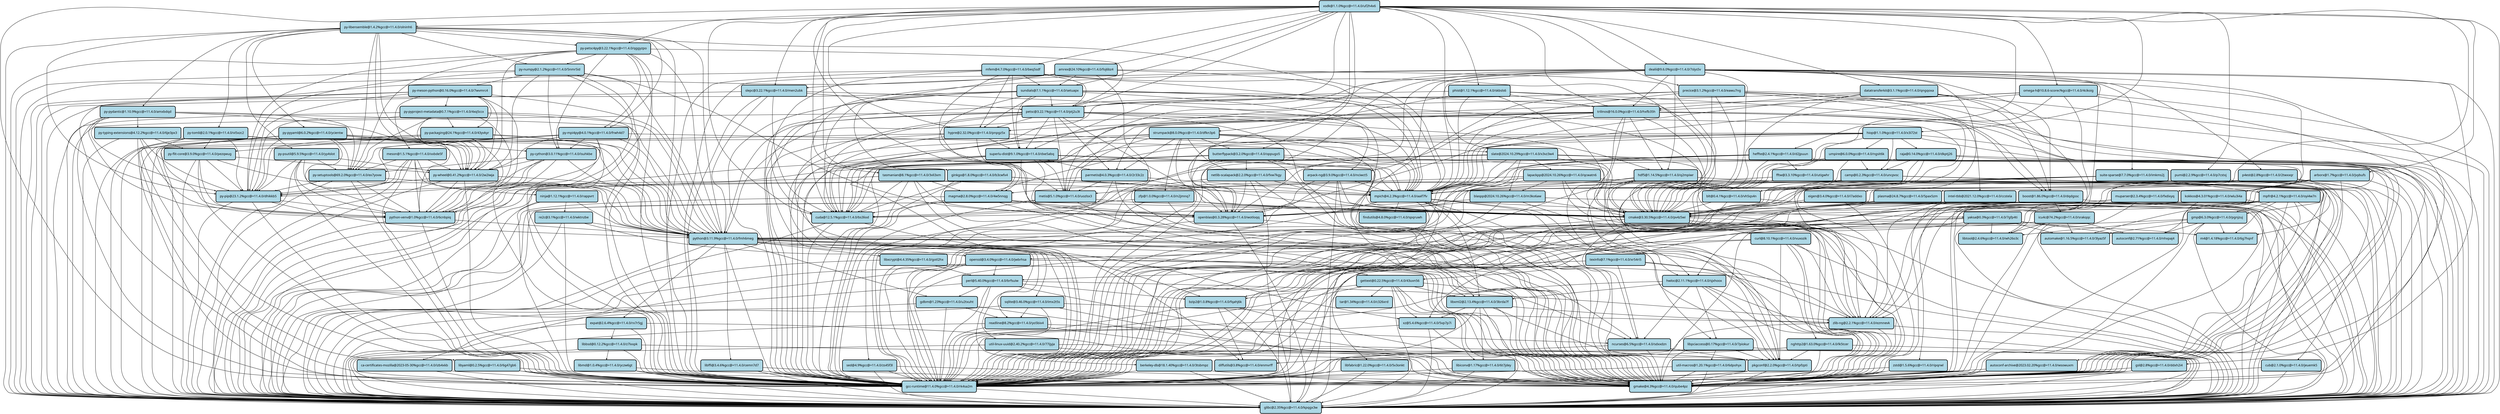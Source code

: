digraph G {
  labelloc = "b"
  rankdir = "TB"
  ranksep = "1"
  edge[
     penwidth=2
  ]
  node[
     fontname=Monaco,
     penwidth=4,
     fontsize=24,
     margin=.4,
     shape=box,
     fillcolor=lightblue,
     style="rounded,filled"
  ]

  "5nmr5idalejjzwlwahcsk2klylolqkk5" [label="py-numpy@2.1.2%gcc@=11.4.0/5nmr5id"]
  "sjxhoox7ozjid4pjkmnshxsgo4mcfxhv" [label="hwloc@2.11.1%gcc@=11.4.0/sjxhoox"]
  "pv4z5wi3xwd3xdogmtbtgptzps2q242a" [label="cmake@3.30.5%gcc@=11.4.0/pv4z5wi"]
  "enmvrffztilwxiikkrb6ecvy5hsjb56b" [label="diffutils@3.8%gcc@=11.4.0/enmvrff"]
  "uozlsx3pfewfgdxlxkrrbavjdnyekbxs" [label="metis@5.1.0%gcc@=11.4.0/uozlsx3"]
  "eawu7ngwiwvviflfl2h63zxdudogog3k" [label="precice@3.1.2%gcc@=11.4.0/eawu7ng"]
  "fxw7kgydyz2vl77blmtyqd2t53husvjq" [label="netlib-scalapack@2.2.0%gcc@=11.4.0/fxw7kgy"]
  "srakqqcqvrf5sakdgomsn4m67k7ggmbe" [label="icu4c@74.2%gcc@=11.4.0/srakqqc"]
  "wktnzbeyl5t552pw4ooubaozopollhuk" [label="re2c@3.1%gcc@=11.4.0/wktnzbe"]
  "i7addxo2owy4qtfmxlh555yng7htbj3t" [label="eigen@3.4.0%gcc@=11.4.0/i7addxo"]
  "wlu3i4arns3sedeiqlqtip5skrdleshu" [label="kokkos@4.3.01%gcc@=11.4.0/wlu3i4a"]
  "yy4slotqbpe5lf6rbvv2baye7x2vnm74" [label="py-psutil@5.9.5%gcc@=11.4.0/yy4slot"]
  "qube4pz5bkluoauizf66zje6x3dm4coa" [label="gmake@4.3%gcc@=11.4.0/qube4pz"]
  "tpfzpti2yikxjjuwju65by3qlray3xzf" [label="pkgconf@2.2.0%gcc@=11.4.0/tpfzpti"]
  "rappvrtpwc3qdqyafbkw2pk6iuolfaxv" [label="ninja@1.12.1%gcc@=11.4.0/rappvrt"]
  "xxbde5fbii4kuyzkkygdjgizbtnuteih" [label="meson@1.5.1%gcc@=11.4.0/xxbde5f"]
  "77ijyjahixixmumaujkjjd6wk6xwjx6r" [label="util-linux-uuid@2.40.2%gcc@=11.4.0/77ijyja"]
  "nhxpaj4khuypsy6zdgjw2xpv4qaa2ial" [label="autoconf@2.71%gcc@=11.4.0/nhxpaj4"]
  "u2txuhtl2j2oe5j52eei6icstbf4ca2w" [label="gdbm@1.23%gcc@=11.4.0/u2txuht"]
  "jeuemk56wefipunpzgxndxhqusj7ybfj" [label="cub@2.1.0%gcc@=11.4.0/jeuemk5"]
  "oppugo5u7r3sx43maumstairx7aegfab" [label="butterflypack@3.2.0%gcc@=11.4.0/oppugo5"]
  "p7cstxjxyu24ygtnp7o7ku5v2osnymdh" [label="pumi@2.2.9%gcc@=11.4.0/p7cstxj"]
  "imkms2jctzlzhi4moj62u42t7x3uwnxa" [label="suite-sparse@7.7.0%gcc@=11.4.0/imkms2j"]
  "5pax5zmrblkfwk2etahqobmi2u5u47sd" [label="plasma@24.8.7%gcc@=11.4.0/5pax5zm"]
  "fmh6meg25b6e6vk3xwa3avtjt4umbibz" [label="python@3.11.9%gcc@=11.4.0/fmh6meg"]
  "rk4sa2m6ixf2f4ihqyagdhx2qjdr24mz" [label="gcc-runtime@11.4.0%gcc@=11.4.0/rk4sa2m"]
  "yo5bix45cdw4s4h4lxrmudyoj3yedhff" [label="readline@8.2%gcc@=11.4.0/yo5bix4"]
  "3lyaz5f754vjalb47mapljo6b2rzkuiq" [label="automake@1.16.5%gcc@=11.4.0/3lyaz5f"]
  "c326xrdcga5uxzcaxnwzbrk5r3td46sq" [label="tar@1.34%gcc@=11.4.0/c326xrd"]
  "brfsuiwgrtclshby7addd2k352uw2463" [label="perl@5.40.0%gcc@=11.4.0/brfsuiw"]
  "6dpohyxpkd7tqut65zdv7v6kdmr7ndd4" [label="util-macros@1.20.1%gcc@=11.4.0/6dpohyx"]
  "ddxh2i46k76om3chxckqmskikoknnftl" [label="gsl@2.8%gcc@=11.4.0/ddxh2i4"]
  "oyi4w7nadbvcasgj3nue563l5x5q6uqr" [label="mpfr@4.2.1%gcc@=11.4.0/oyi4w7n"]
  "olninh6bzlr7smurar4uaftj5i2z3nxz" [label="py-libensemble@1.4.2%gcc@=11.4.0/olninh6"]
  "ripqrwluiqihpnnpd642lij5zqap2t6q" [label="zstd@1.5.6%gcc@=11.4.0/ripqrwl"]
  "43yvkyrorzzcve7xcjc4ilors6d43x4v" [label="py-packaging@24.1%gcc@=11.4.0/43yvkyr"]
  "b3cwfx43hddxg5qgue6htxpn6i7lelsb" [label="ginkgo@1.8.0%gcc@=11.4.0/b3cwfx4"]
  "aaif7fvnhqb5zwgiaec7imi2vd3x2lcb" [label="mpich@4.2.3%gcc@=11.4.0/aaif7fv"]
  "nciwct5tqrwxdjtnpb7u7y32dybpu43d" [label="arpack-ng@3.9.0%gcc@=11.4.0/nciwct5"]
  "vi5xzc2urypyg5jbjnslip76fsqi3y72" [label="py-tomli@2.0.1%gcc@=11.4.0/vi5xzc2"]
  "vuxozikm2fwxavslbess3wwlupqgptnr" [label="curl@8.10.1%gcc@=11.4.0/vuxozik"]
  "qggyzpo5w6542ifnht67f2f6z2yc6wn5" [label="py-petsc4py@3.22.1%gcc@=11.4.0/qggyzpo"]
  "frwh4d7yzvxifdoppnnaetzq5e65ph52" [label="py-mpi4py@4.0.1%gcc@=11.4.0/frwh4d7"]
  "ezmnevkq6sww3ozvdgffkc5ysit54j3d" [label="zlib-ng@2.2.1%gcc@=11.4.0/ezmnevk"]
  "q2mpiwr3jeaduzju3abgnzivvbtiqkev" [label="hdf5@1.14.5%gcc@=11.4.0/q2mpiwr"]
  "beq5sdfkt6j4smndavo5zao7y6vmouxt" [label="mfem@4.7.0%gcc@=11.4.0/beq5sdf"]
  "5v3onktgijqd7a6ikzc23j7lgbvjsqh2" [label="libfabric@1.22.0%gcc@=11.4.0/5v3onkt"]
  "dfkn3p6hzjprbsy4czpoaxotya4b2736" [label="strumpack@8.0.0%gcc@=11.4.0/dfkn3p6"]
  "pgnjzujq3xdn6rgclbitvdzpznn2t54a" [label="gmp@6.3.0%gcc@=11.4.0/pgnjzuj"]
  "ccstelawq6rypkmpl477be5hz7i4brjs" [label="intel-tbb@2021.12.0%gcc@=11.4.0/ccstela"]
  "3brda7fklsrx4q3hscag5ia7ggnrol3i" [label="libxml2@2.13.4%gcc@=11.4.0/3brda7f"]
  "isuhkbep5ge7b2iqref4yqqxkwkxzupo" [label="py-cython@3.0.11%gcc@=11.4.0/isuhkbe"]
  "lk5tcerpjmoajxy3pzlfwxm5ytbotixr" [label="nghttp2@1.63.0%gcc@=11.4.0/lk5tcer"]
  "6cnbpiqgjlrbtr4earpqiaeahax3orc7" [label="python-venv@1.0%gcc@=11.4.0/6cnbpiq"]
  "jwbrhsathaamjybjomlliuametltg3nz" [label="openssl@3.4.0%gcc@=11.4.0/jwbrhsa"]
  "cemn7d7zxnfzgbnoyiyudfiwmupsjnn2" [label="libffi@3.4.6%gcc@=11.4.0/cemn7d7"]
  "z7lxxpkn5xrdw52i7twoogaaxjsfxrph" [label="libbsd@0.12.2%gcc@=11.4.0/z7lxxpk"]
  "6je3px3rdf7gmwd7t23hz5546zjp3p2h" [label="py-typing-extensions@4.12.2%gcc@=11.4.0/6je3px3"]
  "foj6bz4ehfgxyhv3e4jukx6rp4m3t7dp" [label="amrex@24.10%gcc@=11.4.0/foj6bz4"]
  "wh26o3ct4vqfbiaejgzfy6od63jcviv6" [label="libtool@2.4.6%gcc@=11.4.0/wh26o3c"]
  "7slys5vxhxr4dgcti7igwcki3ioksyfs" [label="dealii@9.6.0%gcc@=11.4.0/7slys5v"]
  "6t7jdey6bbith5zhddzippc5hwxo4fdf" [label="libiconv@1.17%gcc@=11.4.0/6t7jdey"]
  "5vp7p7ieeh7aozr5rjvm7fgeigaqchbc" [label="xz@5.4.6%gcc@=11.4.0/5vp7p7i"]
  "wsowuxmqt5mgo2hslbilj4x4bttdjwlf" [label="autoconf-archive@2023.02.20%gcc@=11.4.0/wsowuxm"]
  "d2jpuunb6qeakubv6rnf7wooe6ngmip2" [label="heffte@2.4.1%gcc@=11.4.0/d2jpuun"]
  "ycientwpydrt56fhvxs5dhhrhdaxpdxz" [label="py-pyyaml@6.0.2%gcc@=11.4.0/ycientw"]
  "uf2h4x6ui6ddm7ehd3ytsdjsfm7ghft3" [label="xsdk@1.1.0%gcc@=11.4.0/uf2h4x6"]
  "6g7hqnfvtkqwgf5fkdnanehxc6orv3ea" [label="m4@1.4.18%gcc@=11.4.0/6g7hqnf"]
  "dkptj26msvbb4jdpiwkfbp5oix6gb7ba" [label="raja@0.14.0%gcc@=11.4.0/dkptj26"]
  "sdxxdznvgn6hhykvaqfk3kmz4c5ihvvi" [label="ncurses@6.5%gcc@=11.4.0/sdxxdzn"]
  "rx7r5gj7v3s5onsleyfmfv74ibogozqr" [label="expat@2.6.4%gcc@=11.4.0/rx7r5gj"]
  "qngqoxadl4ux2xalwqwvehhgjxoxxou3" [label="datatransferkit@3.1.1%gcc@=11.4.0/qngqoxa"]
  "3vli3xmscgaachgku43ejbmi7lhd22js" [label="tasmanian@8.1%gcc@=11.4.0/3vli3xm"]
  "fqahj6kpbfwwzgj737rvuftymwxl24fh" [label="bzip2@1.0.8%gcc@=11.4.0/fqahj6k"]
  "7piokur5jmtnnyw2swfkvub2in4nvczi" [label="libpciaccess@0.17%gcc@=11.4.0/7piokur"]
  "7wvmrc4kbykmgggzkyad4bwho2ybtmwu" [label="py-meson-python@0.16.0%gcc@=11.4.0/7wvmrc4"]
  "4cikoigyusfikj542o34vij72tlbnodq" [label="omega-h@10.8.6-scorec%gcc@=11.4.0/4cikoig"]
  "setuapx2bbh5ejy7aytgty73g4htrjah" [label="sundials@7.1.1%gcc@=11.4.0/setuapx"]
  "ngsit6kqnoe6fqpr3wl2s6mhntlop4nf" [label="umpire@6.0.0%gcc@=11.4.0/ngsit6k"]
  "6g47gb6gbo7ewnanihywa5y3vhctkmo4" [label="libyaml@0.2.5%gcc@=11.4.0/6g47gb6"]
  "4w5nnqgkoywhhbuv5hoszvnzsuwxfk5r" [label="magma@2.8.0%gcc@=11.4.0/4w5nnqg"]
  "x3i72stv4ntn2ndnwgn4fsaxazdd3hn3" [label="hiop@1.1.0%gcc@=11.4.0/x3i72st"]
  "dxe5abqn4fgb4j74o4vp6ay5z5a4wrwb" [label="superlu-dist@9.1.0%gcc@=11.4.0/dxe5abq"]
  "43uvn56h2smoy5judwyxhpmss5jalcl7" [label="gettext@0.22.5%gcc@=11.4.0/43uvn56"]
  "pezqwugrbgmsa7nak3njr3x4mm7yqmar" [label="py-flit-core@3.9.0%gcc@=11.4.0/pezqwug"]
  "2r33c2zl3hws5wr5m475e76vnapez3yk" [label="parmetis@4.0.3%gcc@=11.4.0/2r33c2z"]
  "hxfb35h43nkizn4cr5ozrg6lmtqxta33" [label="trilinos@16.0.0%gcc@=11.4.0/hxfb35h"]
  "7gfp4tiaairtnfke5gwvdxzeqscc5475" [label="yaksa@0.3%gcc@=11.4.0/7gfp4ti"]
  "fxdixyqkxiznzsbdg5wi2m22s27r42y2" [label="muparser@2.3.4%gcc@=11.4.0/fxdixyq"]
  "2twxxqryx7lpiz3klhbyltwkv4ezxvkv" [label="p4est@2.8%gcc@=11.4.0/2twxxqr"]
  "x3vz3w4nyytqw5rfve42p6riiwvwgdkq" [label="slate@2024.10.29%gcc@=11.4.0/x3vz3w4"]
  "dqdgsscrlopmctfgceee2gadpbfk57hq" [label="boost@1.86.0%gcc@=11.4.0/dqdgssc"]
  "xr54ri5wztlganhtxm2bbnh3ad3q2nt2" [label="texinfo@7.1%gcc@=11.4.0/xr54ri5"]
  "yczw6gtvteleub5yju53pha7ubdwcfvd" [label="libmd@1.0.4%gcc@=11.4.0/yczw6gt"]
  "gotl2hxhnwznb46juot3g7yja6hf5fhm" [label="libxcrypt@4.4.35%gcc@=11.4.0/gotl2hx"]
  "m3ko6aw3yvwkb4yceknr3n73hxljakbl" [label="blaspp@2024.10.26%gcc@=11.4.0/m3ko6aw"]
  "jvybufsd3nca2nittsglzgbl5fzetw32" [label="arborx@1.7%gcc@=11.4.0/jvybufs"]
  "2w2iwjadsgpisdc26q7ymrckamhu2cay" [label="py-wheel@0.41.2%gcc@=11.4.0/2w2iwja"]
  "wotloqqsauzvt3ij6xjw3vlkhklvl2i5" [label="openblas@0.3.28%gcc@=11.4.0/wotloqq"]
  "izb4xkbph2aywscvhyeba2sz6hm5i6er" [label="ca-certificates-mozilla@2023-05-30%gcc@=11.4.0/izb4xkb"]
  "n2jmnq7uo6akzeqpysl22aqvxkjpk6l3" [label="zfp@1.0.0%gcc@=11.4.0/n2jmnq7"]
  "uncpvscupkgg5qhvhvcfftdn5b5g3q6d" [label="camp@0.2.3%gcc@=11.4.0/uncpvsc"]
  "ex7yovwauf5rsiwzrozoyaqiy2loszqi" [label="py-setuptools@69.2.0%gcc@=11.4.0/ex7yovw"]
  "dhikkb5tv4ufeeou4udmc4lnijhgfxsd" [label="py-pip@23.1.2%gcc@=11.4.0/dhikkb5"]
  "pnpgz5xfndyjajd2tjbsdzyi5nzeh27d" [label="hypre@2.32.0%gcc@=11.4.0/pnpgz5x"]
  "vh5qs4ntjy4yvoi3yrbd5kibxt32fx4d" [label="blt@0.4.1%gcc@=11.4.0/vh5qs4n"]
  "qcwatn6ubr2cmx5ma3aku5ra2ivjg4un" [label="lapackpp@2024.10.26%gcc@=11.4.0/qcwatn6"]
  "bs3liodjlthgevkta4wwaizbxc4kzgni" [label="cuda@12.5.1%gcc@=11.4.0/bs3liod"]
  "zs45f3lpcpv2bbpfdekdpime423d2ihq" [label="sed@4.9%gcc@=11.4.0/zs45f3l"]
  "men2ubk2vhzpdrvzhcsu2bb7dn5slbxm" [label="slepc@3.22.1%gcc@=11.4.0/men2ubk"]
  "amxbdqd4xdtcwsaqjey5z3ndbtbk2rdk" [label="py-pydantic@1.10.9%gcc@=11.4.0/amxbdqd"]
  "skbsls64h422m73ch4mfnpzg5ggvmbmw" [label="phist@1.12.1%gcc@=11.4.0/skbsls6"]
  "kpqgx3w6iph5fz3t3bwf66r3a2zlblv4" [label="glibc@2.35%gcc@=11.4.0/kpqgx3w"]
  "spqruwhfeqf4lnkpoz37k26vybh6eaob" [label="findutils@4.8.0%gcc@=11.4.0/spqruwh"]
  "ptj2u3tjgpdxre4y2crdbsqwnsokzvz2" [label="petsc@3.22.1%gcc@=11.4.0/ptj2u3t"]
  "imx2t5sd3zlx3cvf5nroigu6neoppwol" [label="sqlite@3.46.0%gcc@=11.4.0/imx2t5s"]
  "3tsbmpzf5xtd5b4lhkko7oagaiak5ka7" [label="berkeley-db@18.1.40%gcc@=11.4.0/3tsbmpz"]
  "utigwhrvdpqmbm3npqsjpzch5i3ygbq2" [label="fftw@3.3.10%gcc@=11.4.0/utigwhr"]
  "4xq5ccxpfuq3bv4afw7ybd67od4rbfka" [label="py-pyproject-metadata@0.7.1%gcc@=11.4.0/4xq5ccx"]
  "vi5xzc2urypyg5jbjnslip76fsqi3y72" -> "2w2iwjadsgpisdc26q7ymrckamhu2cay"
  "dqdgsscrlopmctfgceee2gadpbfk57hq" -> "srakqqcqvrf5sakdgomsn4m67k7ggmbe"
  "ptj2u3tjgpdxre4y2crdbsqwnsokzvz2" -> "q2mpiwr3jeaduzju3abgnzivvbtiqkev"
  "x3vz3w4nyytqw5rfve42p6riiwvwgdkq" -> "rk4sa2m6ixf2f4ihqyagdhx2qjdr24mz"
  "xxbde5fbii4kuyzkkygdjgizbtnuteih" -> "kpqgx3w6iph5fz3t3bwf66r3a2zlblv4"
  "olninh6bzlr7smurar4uaftj5i2z3nxz" -> "vi5xzc2urypyg5jbjnslip76fsqi3y72"
  "fxdixyqkxiznzsbdg5wi2m22s27r42y2" -> "pv4z5wi3xwd3xdogmtbtgptzps2q242a"
  "2twxxqryx7lpiz3klhbyltwkv4ezxvkv" -> "wh26o3ct4vqfbiaejgzfy6od63jcviv6"
  "setuapx2bbh5ejy7aytgty73g4htrjah" -> "qube4pz5bkluoauizf66zje6x3dm4coa"
  "7piokur5jmtnnyw2swfkvub2in4nvczi" -> "6dpohyxpkd7tqut65zdv7v6kdmr7ndd4"
  "x3i72stv4ntn2ndnwgn4fsaxazdd3hn3" -> "qube4pz5bkluoauizf66zje6x3dm4coa"
  "beq5sdfkt6j4smndavo5zao7y6vmouxt" -> "ezmnevkq6sww3ozvdgffkc5ysit54j3d"
  "dkptj26msvbb4jdpiwkfbp5oix6gb7ba" -> "bs3liodjlthgevkta4wwaizbxc4kzgni"
  "isuhkbep5ge7b2iqref4yqqxkwkxzupo" -> "fmh6meg25b6e6vk3xwa3avtjt4umbibz"
  "ccstelawq6rypkmpl477be5hz7i4brjs" -> "pv4z5wi3xwd3xdogmtbtgptzps2q242a"
  "isuhkbep5ge7b2iqref4yqqxkwkxzupo" -> "rk4sa2m6ixf2f4ihqyagdhx2qjdr24mz"
  "hxfb35h43nkizn4cr5ozrg6lmtqxta33" -> "pnpgz5xfndyjajd2tjbsdzyi5nzeh27d"
  "frwh4d7yzvxifdoppnnaetzq5e65ph52" -> "ex7yovwauf5rsiwzrozoyaqiy2loszqi"
  "m3ko6aw3yvwkb4yceknr3n73hxljakbl" -> "qube4pz5bkluoauizf66zje6x3dm4coa"
  "foj6bz4ehfgxyhv3e4jukx6rp4m3t7dp" -> "kpqgx3w6iph5fz3t3bwf66r3a2zlblv4"
  "setuapx2bbh5ejy7aytgty73g4htrjah" -> "ptj2u3tjgpdxre4y2crdbsqwnsokzvz2"
  "3vli3xmscgaachgku43ejbmi7lhd22js" -> "rk4sa2m6ixf2f4ihqyagdhx2qjdr24mz"
  "xr54ri5wztlganhtxm2bbnh3ad3q2nt2" -> "brfsuiwgrtclshby7addd2k352uw2463"
  "qngqoxadl4ux2xalwqwvehhgjxoxxou3" -> "kpqgx3w6iph5fz3t3bwf66r3a2zlblv4"
  "rappvrtpwc3qdqyafbkw2pk6iuolfaxv" -> "rk4sa2m6ixf2f4ihqyagdhx2qjdr24mz"
  "hxfb35h43nkizn4cr5ozrg6lmtqxta33" -> "sjxhoox7ozjid4pjkmnshxsgo4mcfxhv"
  "imx2t5sd3zlx3cvf5nroigu6neoppwol" -> "ezmnevkq6sww3ozvdgffkc5ysit54j3d"
  "uf2h4x6ui6ddm7ehd3ytsdjsfm7ghft3" -> "d2jpuunb6qeakubv6rnf7wooe6ngmip2"
  "ptj2u3tjgpdxre4y2crdbsqwnsokzvz2" -> "fmh6meg25b6e6vk3xwa3avtjt4umbibz"
  "pezqwugrbgmsa7nak3njr3x4mm7yqmar" -> "2w2iwjadsgpisdc26q7ymrckamhu2cay"
  "43yvkyrorzzcve7xcjc4ilors6d43x4v" -> "6cnbpiqgjlrbtr4earpqiaeahax3orc7"
  "ptj2u3tjgpdxre4y2crdbsqwnsokzvz2" -> "rk4sa2m6ixf2f4ihqyagdhx2qjdr24mz"
  "5nmr5idalejjzwlwahcsk2klylolqkk5" -> "kpqgx3w6iph5fz3t3bwf66r3a2zlblv4"
  "uf2h4x6ui6ddm7ehd3ytsdjsfm7ghft3" -> "dxe5abqn4fgb4j74o4vp6ay5z5a4wrwb"
  "oppugo5u7r3sx43maumstairx7aegfab" -> "aaif7fvnhqb5zwgiaec7imi2vd3x2lcb"
  "foj6bz4ehfgxyhv3e4jukx6rp4m3t7dp" -> "qube4pz5bkluoauizf66zje6x3dm4coa"
  "fxw7kgydyz2vl77blmtyqd2t53husvjq" -> "rk4sa2m6ixf2f4ihqyagdhx2qjdr24mz"
  "dqdgsscrlopmctfgceee2gadpbfk57hq" -> "ripqrwluiqihpnnpd642lij5zqap2t6q"
  "foj6bz4ehfgxyhv3e4jukx6rp4m3t7dp" -> "bs3liodjlthgevkta4wwaizbxc4kzgni"
  "vh5qs4ntjy4yvoi3yrbd5kibxt32fx4d" -> "pv4z5wi3xwd3xdogmtbtgptzps2q242a"
  "xr54ri5wztlganhtxm2bbnh3ad3q2nt2" -> "qube4pz5bkluoauizf66zje6x3dm4coa"
  "xxbde5fbii4kuyzkkygdjgizbtnuteih" -> "2w2iwjadsgpisdc26q7ymrckamhu2cay"
  "setuapx2bbh5ejy7aytgty73g4htrjah" -> "pnpgz5xfndyjajd2tjbsdzyi5nzeh27d"
  "jvybufsd3nca2nittsglzgbl5fzetw32" -> "kpqgx3w6iph5fz3t3bwf66r3a2zlblv4"
  "oyi4w7nadbvcasgj3nue563l5x5q6uqr" -> "xr54ri5wztlganhtxm2bbnh3ad3q2nt2"
  "fmh6meg25b6e6vk3xwa3avtjt4umbibz" -> "rk4sa2m6ixf2f4ihqyagdhx2qjdr24mz"
  "7wvmrc4kbykmgggzkyad4bwho2ybtmwu" -> "43yvkyrorzzcve7xcjc4ilors6d43x4v"
  "lk5tcerpjmoajxy3pzlfwxm5ytbotixr" -> "tpfzpti2yikxjjuwju65by3qlray3xzf"
  "eawu7ngwiwvviflfl2h63zxdudogog3k" -> "kpqgx3w6iph5fz3t3bwf66r3a2zlblv4"
  "nciwct5tqrwxdjtnpb7u7y32dybpu43d" -> "qube4pz5bkluoauizf66zje6x3dm4coa"
  "7gfp4tiaairtnfke5gwvdxzeqscc5475" -> "nhxpaj4khuypsy6zdgjw2xpv4qaa2ial"
  "yy4slotqbpe5lf6rbvv2baye7x2vnm74" -> "kpqgx3w6iph5fz3t3bwf66r3a2zlblv4"
  "ngsit6kqnoe6fqpr3wl2s6mhntlop4nf" -> "kpqgx3w6iph5fz3t3bwf66r3a2zlblv4"
  "jwbrhsathaamjybjomlliuametltg3nz" -> "qube4pz5bkluoauizf66zje6x3dm4coa"
  "dxe5abqn4fgb4j74o4vp6ay5z5a4wrwb" -> "aaif7fvnhqb5zwgiaec7imi2vd3x2lcb"
  "wsowuxmqt5mgo2hslbilj4x4bttdjwlf" -> "rk4sa2m6ixf2f4ihqyagdhx2qjdr24mz"
  "x3i72stv4ntn2ndnwgn4fsaxazdd3hn3" -> "wotloqqsauzvt3ij6xjw3vlkhklvl2i5"
  "uf2h4x6ui6ddm7ehd3ytsdjsfm7ghft3" -> "beq5sdfkt6j4smndavo5zao7y6vmouxt"
  "7slys5vxhxr4dgcti7igwcki3ioksyfs" -> "uozlsx3pfewfgdxlxkrrbavjdnyekbxs"
  "x3i72stv4ntn2ndnwgn4fsaxazdd3hn3" -> "pv4z5wi3xwd3xdogmtbtgptzps2q242a"
  "m3ko6aw3yvwkb4yceknr3n73hxljakbl" -> "wotloqqsauzvt3ij6xjw3vlkhklvl2i5"
  "qggyzpo5w6542ifnht67f2f6z2yc6wn5" -> "isuhkbep5ge7b2iqref4yqqxkwkxzupo"
  "x3vz3w4nyytqw5rfve42p6riiwvwgdkq" -> "kpqgx3w6iph5fz3t3bwf66r3a2zlblv4"
  "hxfb35h43nkizn4cr5ozrg6lmtqxta33" -> "ezmnevkq6sww3ozvdgffkc5ysit54j3d"
  "m3ko6aw3yvwkb4yceknr3n73hxljakbl" -> "pv4z5wi3xwd3xdogmtbtgptzps2q242a"
  "setuapx2bbh5ejy7aytgty73g4htrjah" -> "pv4z5wi3xwd3xdogmtbtgptzps2q242a"
  "jeuemk56wefipunpzgxndxhqusj7ybfj" -> "rk4sa2m6ixf2f4ihqyagdhx2qjdr24mz"
  "ripqrwluiqihpnnpd642lij5zqap2t6q" -> "rk4sa2m6ixf2f4ihqyagdhx2qjdr24mz"
  "d2jpuunb6qeakubv6rnf7wooe6ngmip2" -> "utigwhrvdpqmbm3npqsjpzch5i3ygbq2"
  "bs3liodjlthgevkta4wwaizbxc4kzgni" -> "3brda7fklsrx4q3hscag5ia7ggnrol3i"
  "x3i72stv4ntn2ndnwgn4fsaxazdd3hn3" -> "aaif7fvnhqb5zwgiaec7imi2vd3x2lcb"
  "pnpgz5xfndyjajd2tjbsdzyi5nzeh27d" -> "dxe5abqn4fgb4j74o4vp6ay5z5a4wrwb"
  "wotloqqsauzvt3ij6xjw3vlkhklvl2i5" -> "rk4sa2m6ixf2f4ihqyagdhx2qjdr24mz"
  "isuhkbep5ge7b2iqref4yqqxkwkxzupo" -> "kpqgx3w6iph5fz3t3bwf66r3a2zlblv4"
  "dhikkb5tv4ufeeou4udmc4lnijhgfxsd" -> "6cnbpiqgjlrbtr4earpqiaeahax3orc7"
  "oyi4w7nadbvcasgj3nue563l5x5q6uqr" -> "nhxpaj4khuypsy6zdgjw2xpv4qaa2ial"
  "uncpvscupkgg5qhvhvcfftdn5b5g3q6d" -> "jeuemk56wefipunpzgxndxhqusj7ybfj"
  "43yvkyrorzzcve7xcjc4ilors6d43x4v" -> "fmh6meg25b6e6vk3xwa3avtjt4umbibz"
  "oppugo5u7r3sx43maumstairx7aegfab" -> "pv4z5wi3xwd3xdogmtbtgptzps2q242a"
  "aaif7fvnhqb5zwgiaec7imi2vd3x2lcb" -> "tpfzpti2yikxjjuwju65by3qlray3xzf"
  "dkptj26msvbb4jdpiwkfbp5oix6gb7ba" -> "vh5qs4ntjy4yvoi3yrbd5kibxt32fx4d"
  "ezmnevkq6sww3ozvdgffkc5ysit54j3d" -> "rk4sa2m6ixf2f4ihqyagdhx2qjdr24mz"
  "olninh6bzlr7smurar4uaftj5i2z3nxz" -> "2w2iwjadsgpisdc26q7ymrckamhu2cay"
  "setuapx2bbh5ejy7aytgty73g4htrjah" -> "hxfb35h43nkizn4cr5ozrg6lmtqxta33"
  "uf2h4x6ui6ddm7ehd3ytsdjsfm7ghft3" -> "oppugo5u7r3sx43maumstairx7aegfab"
  "qngqoxadl4ux2xalwqwvehhgjxoxxou3" -> "qube4pz5bkluoauizf66zje6x3dm4coa"
  "4w5nnqgkoywhhbuv5hoszvnzsuwxfk5r" -> "wotloqqsauzvt3ij6xjw3vlkhklvl2i5"
  "5pax5zmrblkfwk2etahqobmi2u5u47sd" -> "pv4z5wi3xwd3xdogmtbtgptzps2q242a"
  "pezqwugrbgmsa7nak3njr3x4mm7yqmar" -> "6cnbpiqgjlrbtr4earpqiaeahax3orc7"
  "4cikoigyusfikj542o34vij72tlbnodq" -> "rk4sa2m6ixf2f4ihqyagdhx2qjdr24mz"
  "srakqqcqvrf5sakdgomsn4m67k7ggmbe" -> "3lyaz5f754vjalb47mapljo6b2rzkuiq"
  "uncpvscupkgg5qhvhvcfftdn5b5g3q6d" -> "kpqgx3w6iph5fz3t3bwf66r3a2zlblv4"
  "cemn7d7zxnfzgbnoyiyudfiwmupsjnn2" -> "qube4pz5bkluoauizf66zje6x3dm4coa"
  "wotloqqsauzvt3ij6xjw3vlkhklvl2i5" -> "kpqgx3w6iph5fz3t3bwf66r3a2zlblv4"
  "wktnzbeyl5t552pw4ooubaozopollhuk" -> "rk4sa2m6ixf2f4ihqyagdhx2qjdr24mz"
  "ptj2u3tjgpdxre4y2crdbsqwnsokzvz2" -> "kpqgx3w6iph5fz3t3bwf66r3a2zlblv4"
  "q2mpiwr3jeaduzju3abgnzivvbtiqkev" -> "pv4z5wi3xwd3xdogmtbtgptzps2q242a"
  "4cikoigyusfikj542o34vij72tlbnodq" -> "hxfb35h43nkizn4cr5ozrg6lmtqxta33"
  "dxe5abqn4fgb4j74o4vp6ay5z5a4wrwb" -> "2r33c2zl3hws5wr5m475e76vnapez3yk"
  "fxw7kgydyz2vl77blmtyqd2t53husvjq" -> "kpqgx3w6iph5fz3t3bwf66r3a2zlblv4"
  "imkms2jctzlzhi4moj62u42t7x3uwnxa" -> "6g7hqnfvtkqwgf5fkdnanehxc6orv3ea"
  "vi5xzc2urypyg5jbjnslip76fsqi3y72" -> "6cnbpiqgjlrbtr4earpqiaeahax3orc7"
  "olninh6bzlr7smurar4uaftj5i2z3nxz" -> "yy4slotqbpe5lf6rbvv2baye7x2vnm74"
  "ddxh2i46k76om3chxckqmskikoknnftl" -> "kpqgx3w6iph5fz3t3bwf66r3a2zlblv4"
  "beq5sdfkt6j4smndavo5zao7y6vmouxt" -> "kpqgx3w6iph5fz3t3bwf66r3a2zlblv4"
  "jvybufsd3nca2nittsglzgbl5fzetw32" -> "qube4pz5bkluoauizf66zje6x3dm4coa"
  "isuhkbep5ge7b2iqref4yqqxkwkxzupo" -> "dhikkb5tv4ufeeou4udmc4lnijhgfxsd"
  "aaif7fvnhqb5zwgiaec7imi2vd3x2lcb" -> "spqruwhfeqf4lnkpoz37k26vybh6eaob"
  "fmh6meg25b6e6vk3xwa3avtjt4umbibz" -> "u2txuhtl2j2oe5j52eei6icstbf4ca2w"
  "pgnjzujq3xdn6rgclbitvdzpznn2t54a" -> "nhxpaj4khuypsy6zdgjw2xpv4qaa2ial"
  "d2jpuunb6qeakubv6rnf7wooe6ngmip2" -> "aaif7fvnhqb5zwgiaec7imi2vd3x2lcb"
  "eawu7ngwiwvviflfl2h63zxdudogog3k" -> "qube4pz5bkluoauizf66zje6x3dm4coa"
  "brfsuiwgrtclshby7addd2k352uw2463" -> "fqahj6kpbfwwzgj737rvuftymwxl24fh"
  "uf2h4x6ui6ddm7ehd3ytsdjsfm7ghft3" -> "7slys5vxhxr4dgcti7igwcki3ioksyfs"
  "aaif7fvnhqb5zwgiaec7imi2vd3x2lcb" -> "qube4pz5bkluoauizf66zje6x3dm4coa"
  "6dpohyxpkd7tqut65zdv7v6kdmr7ndd4" -> "kpqgx3w6iph5fz3t3bwf66r3a2zlblv4"
  "ngsit6kqnoe6fqpr3wl2s6mhntlop4nf" -> "qube4pz5bkluoauizf66zje6x3dm4coa"
  "izb4xkbph2aywscvhyeba2sz6hm5i6er" -> "kpqgx3w6iph5fz3t3bwf66r3a2zlblv4"
  "uncpvscupkgg5qhvhvcfftdn5b5g3q6d" -> "bs3liodjlthgevkta4wwaizbxc4kzgni"
  "5nmr5idalejjzwlwahcsk2klylolqkk5" -> "2w2iwjadsgpisdc26q7ymrckamhu2cay"
  "ngsit6kqnoe6fqpr3wl2s6mhntlop4nf" -> "bs3liodjlthgevkta4wwaizbxc4kzgni"
  "6g47gb6gbo7ewnanihywa5y3vhctkmo4" -> "kpqgx3w6iph5fz3t3bwf66r3a2zlblv4"
  "pv4z5wi3xwd3xdogmtbtgptzps2q242a" -> "rk4sa2m6ixf2f4ihqyagdhx2qjdr24mz"
  "q2mpiwr3jeaduzju3abgnzivvbtiqkev" -> "rk4sa2m6ixf2f4ihqyagdhx2qjdr24mz"
  "fmh6meg25b6e6vk3xwa3avtjt4umbibz" -> "sdxxdznvgn6hhykvaqfk3kmz4c5ihvvi"
  "43uvn56h2smoy5judwyxhpmss5jalcl7" -> "5vp7p7ieeh7aozr5rjvm7fgeigaqchbc"
  "7gfp4tiaairtnfke5gwvdxzeqscc5475" -> "fmh6meg25b6e6vk3xwa3avtjt4umbibz"
  "yy4slotqbpe5lf6rbvv2baye7x2vnm74" -> "dhikkb5tv4ufeeou4udmc4lnijhgfxsd"
  "beq5sdfkt6j4smndavo5zao7y6vmouxt" -> "bs3liodjlthgevkta4wwaizbxc4kzgni"
  "x3vz3w4nyytqw5rfve42p6riiwvwgdkq" -> "qube4pz5bkluoauizf66zje6x3dm4coa"
  "7gfp4tiaairtnfke5gwvdxzeqscc5475" -> "rk4sa2m6ixf2f4ihqyagdhx2qjdr24mz"
  "43yvkyrorzzcve7xcjc4ilors6d43x4v" -> "pezqwugrbgmsa7nak3njr3x4mm7yqmar"
  "p7cstxjxyu24ygtnp7o7ku5v2osnymdh" -> "kpqgx3w6iph5fz3t3bwf66r3a2zlblv4"
  "43yvkyrorzzcve7xcjc4ilors6d43x4v" -> "rk4sa2m6ixf2f4ihqyagdhx2qjdr24mz"
  "eawu7ngwiwvviflfl2h63zxdudogog3k" -> "ptj2u3tjgpdxre4y2crdbsqwnsokzvz2"
  "men2ubk2vhzpdrvzhcsu2bb7dn5slbxm" -> "kpqgx3w6iph5fz3t3bwf66r3a2zlblv4"
  "yo5bix45cdw4s4h4lxrmudyoj3yedhff" -> "kpqgx3w6iph5fz3t3bwf66r3a2zlblv4"
  "dqdgsscrlopmctfgceee2gadpbfk57hq" -> "ezmnevkq6sww3ozvdgffkc5ysit54j3d"
  "bs3liodjlthgevkta4wwaizbxc4kzgni" -> "rk4sa2m6ixf2f4ihqyagdhx2qjdr24mz"
  "xxbde5fbii4kuyzkkygdjgizbtnuteih" -> "6cnbpiqgjlrbtr4earpqiaeahax3orc7"
  "uf2h4x6ui6ddm7ehd3ytsdjsfm7ghft3" -> "4cikoigyusfikj542o34vij72tlbnodq"
  "olninh6bzlr7smurar4uaftj5i2z3nxz" -> "6cnbpiqgjlrbtr4earpqiaeahax3orc7"
  "3vli3xmscgaachgku43ejbmi7lhd22js" -> "wotloqqsauzvt3ij6xjw3vlkhklvl2i5"
  "6t7jdey6bbith5zhddzippc5hwxo4fdf" -> "kpqgx3w6iph5fz3t3bwf66r3a2zlblv4"
  "3brda7fklsrx4q3hscag5ia7ggnrol3i" -> "ezmnevkq6sww3ozvdgffkc5ysit54j3d"
  "vi5xzc2urypyg5jbjnslip76fsqi3y72" -> "fmh6meg25b6e6vk3xwa3avtjt4umbibz"
  "43uvn56h2smoy5judwyxhpmss5jalcl7" -> "3brda7fklsrx4q3hscag5ia7ggnrol3i"
  "qggyzpo5w6542ifnht67f2f6z2yc6wn5" -> "frwh4d7yzvxifdoppnnaetzq5e65ph52"
  "vi5xzc2urypyg5jbjnslip76fsqi3y72" -> "rk4sa2m6ixf2f4ihqyagdhx2qjdr24mz"
  "wotloqqsauzvt3ij6xjw3vlkhklvl2i5" -> "qube4pz5bkluoauizf66zje6x3dm4coa"
  "nciwct5tqrwxdjtnpb7u7y32dybpu43d" -> "pv4z5wi3xwd3xdogmtbtgptzps2q242a"
  "fxw7kgydyz2vl77blmtyqd2t53husvjq" -> "qube4pz5bkluoauizf66zje6x3dm4coa"
  "fxw7kgydyz2vl77blmtyqd2t53husvjq" -> "wotloqqsauzvt3ij6xjw3vlkhklvl2i5"
  "ddxh2i46k76om3chxckqmskikoknnftl" -> "qube4pz5bkluoauizf66zje6x3dm4coa"
  "b3cwfx43hddxg5qgue6htxpn6i7lelsb" -> "rk4sa2m6ixf2f4ihqyagdhx2qjdr24mz"
  "6t7jdey6bbith5zhddzippc5hwxo4fdf" -> "qube4pz5bkluoauizf66zje6x3dm4coa"
  "ycientwpydrt56fhvxs5dhhrhdaxpdxz" -> "ex7yovwauf5rsiwzrozoyaqiy2loszqi"
  "oyi4w7nadbvcasgj3nue563l5x5q6uqr" -> "kpqgx3w6iph5fz3t3bwf66r3a2zlblv4"
  "cemn7d7zxnfzgbnoyiyudfiwmupsjnn2" -> "rk4sa2m6ixf2f4ihqyagdhx2qjdr24mz"
  "imkms2jctzlzhi4moj62u42t7x3uwnxa" -> "uozlsx3pfewfgdxlxkrrbavjdnyekbxs"
  "6je3px3rdf7gmwd7t23hz5546zjp3p2h" -> "2w2iwjadsgpisdc26q7ymrckamhu2cay"
  "5nmr5idalejjzwlwahcsk2klylolqkk5" -> "6cnbpiqgjlrbtr4earpqiaeahax3orc7"
  "dhikkb5tv4ufeeou4udmc4lnijhgfxsd" -> "fmh6meg25b6e6vk3xwa3avtjt4umbibz"
  "6dpohyxpkd7tqut65zdv7v6kdmr7ndd4" -> "qube4pz5bkluoauizf66zje6x3dm4coa"
  "x3i72stv4ntn2ndnwgn4fsaxazdd3hn3" -> "4w5nnqgkoywhhbuv5hoszvnzsuwxfk5r"
  "dhikkb5tv4ufeeou4udmc4lnijhgfxsd" -> "rk4sa2m6ixf2f4ihqyagdhx2qjdr24mz"
  "wsowuxmqt5mgo2hslbilj4x4bttdjwlf" -> "kpqgx3w6iph5fz3t3bwf66r3a2zlblv4"
  "uf2h4x6ui6ddm7ehd3ytsdjsfm7ghft3" -> "b3cwfx43hddxg5qgue6htxpn6i7lelsb"
  "dfkn3p6hzjprbsy4czpoaxotya4b2736" -> "uozlsx3pfewfgdxlxkrrbavjdnyekbxs"
  "beq5sdfkt6j4smndavo5zao7y6vmouxt" -> "ptj2u3tjgpdxre4y2crdbsqwnsokzvz2"
  "aaif7fvnhqb5zwgiaec7imi2vd3x2lcb" -> "7gfp4tiaairtnfke5gwvdxzeqscc5475"
  "dkptj26msvbb4jdpiwkfbp5oix6gb7ba" -> "rk4sa2m6ixf2f4ihqyagdhx2qjdr24mz"
  "x3vz3w4nyytqw5rfve42p6riiwvwgdkq" -> "aaif7fvnhqb5zwgiaec7imi2vd3x2lcb"
  "7piokur5jmtnnyw2swfkvub2in4nvczi" -> "kpqgx3w6iph5fz3t3bwf66r3a2zlblv4"
  "7gfp4tiaairtnfke5gwvdxzeqscc5475" -> "kpqgx3w6iph5fz3t3bwf66r3a2zlblv4"
  "oyi4w7nadbvcasgj3nue563l5x5q6uqr" -> "wsowuxmqt5mgo2hslbilj4x4bttdjwlf"
  "6g47gb6gbo7ewnanihywa5y3vhctkmo4" -> "qube4pz5bkluoauizf66zje6x3dm4coa"
  "xxbde5fbii4kuyzkkygdjgizbtnuteih" -> "fmh6meg25b6e6vk3xwa3avtjt4umbibz"
  "wsowuxmqt5mgo2hslbilj4x4bttdjwlf" -> "qube4pz5bkluoauizf66zje6x3dm4coa"
  "uf2h4x6ui6ddm7ehd3ytsdjsfm7ghft3" -> "qggyzpo5w6542ifnht67f2f6z2yc6wn5"
  "xxbde5fbii4kuyzkkygdjgizbtnuteih" -> "rk4sa2m6ixf2f4ihqyagdhx2qjdr24mz"
  "olninh6bzlr7smurar4uaftj5i2z3nxz" -> "fmh6meg25b6e6vk3xwa3avtjt4umbibz"
  "foj6bz4ehfgxyhv3e4jukx6rp4m3t7dp" -> "setuapx2bbh5ejy7aytgty73g4htrjah"
  "frwh4d7yzvxifdoppnnaetzq5e65ph52" -> "2w2iwjadsgpisdc26q7ymrckamhu2cay"
  "7gfp4tiaairtnfke5gwvdxzeqscc5475" -> "3lyaz5f754vjalb47mapljo6b2rzkuiq"
  "p7cstxjxyu24ygtnp7o7ku5v2osnymdh" -> "qube4pz5bkluoauizf66zje6x3dm4coa"
  "7gfp4tiaairtnfke5gwvdxzeqscc5475" -> "qube4pz5bkluoauizf66zje6x3dm4coa"
  "pezqwugrbgmsa7nak3njr3x4mm7yqmar" -> "kpqgx3w6iph5fz3t3bwf66r3a2zlblv4"
  "skbsls64h422m73ch4mfnpzg5ggvmbmw" -> "kpqgx3w6iph5fz3t3bwf66r3a2zlblv4"
  "oppugo5u7r3sx43maumstairx7aegfab" -> "nciwct5tqrwxdjtnpb7u7y32dybpu43d"
  "men2ubk2vhzpdrvzhcsu2bb7dn5slbxm" -> "bs3liodjlthgevkta4wwaizbxc4kzgni"
  "men2ubk2vhzpdrvzhcsu2bb7dn5slbxm" -> "ptj2u3tjgpdxre4y2crdbsqwnsokzvz2"
  "43uvn56h2smoy5judwyxhpmss5jalcl7" -> "c326xrdcga5uxzcaxnwzbrk5r3td46sq"
  "beq5sdfkt6j4smndavo5zao7y6vmouxt" -> "uozlsx3pfewfgdxlxkrrbavjdnyekbxs"
  "d2jpuunb6qeakubv6rnf7wooe6ngmip2" -> "4w5nnqgkoywhhbuv5hoszvnzsuwxfk5r"
  "7slys5vxhxr4dgcti7igwcki3ioksyfs" -> "kpqgx3w6iph5fz3t3bwf66r3a2zlblv4"
  "dfkn3p6hzjprbsy4czpoaxotya4b2736" -> "2r33c2zl3hws5wr5m475e76vnapez3yk"
  "foj6bz4ehfgxyhv3e4jukx6rp4m3t7dp" -> "rk4sa2m6ixf2f4ihqyagdhx2qjdr24mz"
  "jvybufsd3nca2nittsglzgbl5fzetw32" -> "pv4z5wi3xwd3xdogmtbtgptzps2q242a"
  "3vli3xmscgaachgku43ejbmi7lhd22js" -> "pv4z5wi3xwd3xdogmtbtgptzps2q242a"
  "ptj2u3tjgpdxre4y2crdbsqwnsokzvz2" -> "qube4pz5bkluoauizf66zje6x3dm4coa"
  "3tsbmpzf5xtd5b4lhkko7oagaiak5ka7" -> "rk4sa2m6ixf2f4ihqyagdhx2qjdr24mz"
  "bs3liodjlthgevkta4wwaizbxc4kzgni" -> "kpqgx3w6iph5fz3t3bwf66r3a2zlblv4"
  "43yvkyrorzzcve7xcjc4ilors6d43x4v" -> "dhikkb5tv4ufeeou4udmc4lnijhgfxsd"
  "ptj2u3tjgpdxre4y2crdbsqwnsokzvz2" -> "enmvrffztilwxiikkrb6ecvy5hsjb56b"
  "uf2h4x6ui6ddm7ehd3ytsdjsfm7ghft3" -> "4w5nnqgkoywhhbuv5hoszvnzsuwxfk5r"
  "eawu7ngwiwvviflfl2h63zxdudogog3k" -> "pv4z5wi3xwd3xdogmtbtgptzps2q242a"
  "qngqoxadl4ux2xalwqwvehhgjxoxxou3" -> "rk4sa2m6ixf2f4ihqyagdhx2qjdr24mz"
  "fxw7kgydyz2vl77blmtyqd2t53husvjq" -> "aaif7fvnhqb5zwgiaec7imi2vd3x2lcb"
  "ngsit6kqnoe6fqpr3wl2s6mhntlop4nf" -> "pv4z5wi3xwd3xdogmtbtgptzps2q242a"
  "7gfp4tiaairtnfke5gwvdxzeqscc5475" -> "6g7hqnfvtkqwgf5fkdnanehxc6orv3ea"
  "3vli3xmscgaachgku43ejbmi7lhd22js" -> "aaif7fvnhqb5zwgiaec7imi2vd3x2lcb"
  "uozlsx3pfewfgdxlxkrrbavjdnyekbxs" -> "kpqgx3w6iph5fz3t3bwf66r3a2zlblv4"
  "5nmr5idalejjzwlwahcsk2klylolqkk5" -> "fmh6meg25b6e6vk3xwa3avtjt4umbibz"
  "pgnjzujq3xdn6rgclbitvdzpznn2t54a" -> "wh26o3ct4vqfbiaejgzfy6od63jcviv6"
  "5nmr5idalejjzwlwahcsk2klylolqkk5" -> "rk4sa2m6ixf2f4ihqyagdhx2qjdr24mz"
  "nciwct5tqrwxdjtnpb7u7y32dybpu43d" -> "rk4sa2m6ixf2f4ihqyagdhx2qjdr24mz"
  "uf2h4x6ui6ddm7ehd3ytsdjsfm7ghft3" -> "dfkn3p6hzjprbsy4czpoaxotya4b2736"
  "jvybufsd3nca2nittsglzgbl5fzetw32" -> "wlu3i4arns3sedeiqlqtip5skrdleshu"
  "7slys5vxhxr4dgcti7igwcki3ioksyfs" -> "qube4pz5bkluoauizf66zje6x3dm4coa"
  "oyi4w7nadbvcasgj3nue563l5x5q6uqr" -> "3lyaz5f754vjalb47mapljo6b2rzkuiq"
  "uncpvscupkgg5qhvhvcfftdn5b5g3q6d" -> "rk4sa2m6ixf2f4ihqyagdhx2qjdr24mz"
  "oyi4w7nadbvcasgj3nue563l5x5q6uqr" -> "qube4pz5bkluoauizf66zje6x3dm4coa"
  "4cikoigyusfikj542o34vij72tlbnodq" -> "aaif7fvnhqb5zwgiaec7imi2vd3x2lcb"
  "wlu3i4arns3sedeiqlqtip5skrdleshu" -> "kpqgx3w6iph5fz3t3bwf66r3a2zlblv4"
  "x3vz3w4nyytqw5rfve42p6riiwvwgdkq" -> "pv4z5wi3xwd3xdogmtbtgptzps2q242a"
  "jvybufsd3nca2nittsglzgbl5fzetw32" -> "rk4sa2m6ixf2f4ihqyagdhx2qjdr24mz"
  "ddxh2i46k76om3chxckqmskikoknnftl" -> "rk4sa2m6ixf2f4ihqyagdhx2qjdr24mz"
  "pv4z5wi3xwd3xdogmtbtgptzps2q242a" -> "kpqgx3w6iph5fz3t3bwf66r3a2zlblv4"
  "uozlsx3pfewfgdxlxkrrbavjdnyekbxs" -> "qube4pz5bkluoauizf66zje6x3dm4coa"
  "olninh6bzlr7smurar4uaftj5i2z3nxz" -> "rk4sa2m6ixf2f4ihqyagdhx2qjdr24mz"
  "eawu7ngwiwvviflfl2h63zxdudogog3k" -> "rk4sa2m6ixf2f4ihqyagdhx2qjdr24mz"
  "yy4slotqbpe5lf6rbvv2baye7x2vnm74" -> "rk4sa2m6ixf2f4ihqyagdhx2qjdr24mz"
  "7piokur5jmtnnyw2swfkvub2in4nvczi" -> "qube4pz5bkluoauizf66zje6x3dm4coa"
  "dkptj26msvbb4jdpiwkfbp5oix6gb7ba" -> "kpqgx3w6iph5fz3t3bwf66r3a2zlblv4"
  "wlu3i4arns3sedeiqlqtip5skrdleshu" -> "qube4pz5bkluoauizf66zje6x3dm4coa"
  "oyi4w7nadbvcasgj3nue563l5x5q6uqr" -> "6g7hqnfvtkqwgf5fkdnanehxc6orv3ea"
  "2w2iwjadsgpisdc26q7ymrckamhu2cay" -> "6cnbpiqgjlrbtr4earpqiaeahax3orc7"
  "pv4z5wi3xwd3xdogmtbtgptzps2q242a" -> "sdxxdznvgn6hhykvaqfk3kmz4c5ihvvi"
  "vi5xzc2urypyg5jbjnslip76fsqi3y72" -> "pezqwugrbgmsa7nak3njr3x4mm7yqmar"
  "setuapx2bbh5ejy7aytgty73g4htrjah" -> "dxe5abqn4fgb4j74o4vp6ay5z5a4wrwb"
  "p7cstxjxyu24ygtnp7o7ku5v2osnymdh" -> "pv4z5wi3xwd3xdogmtbtgptzps2q242a"
  "yo5bix45cdw4s4h4lxrmudyoj3yedhff" -> "qube4pz5bkluoauizf66zje6x3dm4coa"
  "vuxozikm2fwxavslbess3wwlupqgptnr" -> "ezmnevkq6sww3ozvdgffkc5ysit54j3d"
  "rappvrtpwc3qdqyafbkw2pk6iuolfaxv" -> "wktnzbeyl5t552pw4ooubaozopollhuk"
  "imkms2jctzlzhi4moj62u42t7x3uwnxa" -> "rk4sa2m6ixf2f4ihqyagdhx2qjdr24mz"
  "2twxxqryx7lpiz3klhbyltwkv4ezxvkv" -> "rk4sa2m6ixf2f4ihqyagdhx2qjdr24mz"
  "frwh4d7yzvxifdoppnnaetzq5e65ph52" -> "6cnbpiqgjlrbtr4earpqiaeahax3orc7"
  "ptj2u3tjgpdxre4y2crdbsqwnsokzvz2" -> "wotloqqsauzvt3ij6xjw3vlkhklvl2i5"
  "olninh6bzlr7smurar4uaftj5i2z3nxz" -> "kpqgx3w6iph5fz3t3bwf66r3a2zlblv4"
  "ycientwpydrt56fhvxs5dhhrhdaxpdxz" -> "isuhkbep5ge7b2iqref4yqqxkwkxzupo"
  "hxfb35h43nkizn4cr5ozrg6lmtqxta33" -> "uozlsx3pfewfgdxlxkrrbavjdnyekbxs"
  "2r33c2zl3hws5wr5m475e76vnapez3yk" -> "rk4sa2m6ixf2f4ihqyagdhx2qjdr24mz"
  "fxw7kgydyz2vl77blmtyqd2t53husvjq" -> "pv4z5wi3xwd3xdogmtbtgptzps2q242a"
  "qggyzpo5w6542ifnht67f2f6z2yc6wn5" -> "ex7yovwauf5rsiwzrozoyaqiy2loszqi"
  "7slys5vxhxr4dgcti7igwcki3ioksyfs" -> "q2mpiwr3jeaduzju3abgnzivvbtiqkev"
  "6je3px3rdf7gmwd7t23hz5546zjp3p2h" -> "6cnbpiqgjlrbtr4earpqiaeahax3orc7"
  "uf2h4x6ui6ddm7ehd3ytsdjsfm7ghft3" -> "x3i72stv4ntn2ndnwgn4fsaxazdd3hn3"
  "xr54ri5wztlganhtxm2bbnh3ad3q2nt2" -> "43uvn56h2smoy5judwyxhpmss5jalcl7"
  "pezqwugrbgmsa7nak3njr3x4mm7yqmar" -> "dhikkb5tv4ufeeou4udmc4lnijhgfxsd"
  "2twxxqryx7lpiz3klhbyltwkv4ezxvkv" -> "kpqgx3w6iph5fz3t3bwf66r3a2zlblv4"
  "setuapx2bbh5ejy7aytgty73g4htrjah" -> "aaif7fvnhqb5zwgiaec7imi2vd3x2lcb"
  "4cikoigyusfikj542o34vij72tlbnodq" -> "pv4z5wi3xwd3xdogmtbtgptzps2q242a"
  "dxe5abqn4fgb4j74o4vp6ay5z5a4wrwb" -> "uozlsx3pfewfgdxlxkrrbavjdnyekbxs"
  "pgnjzujq3xdn6rgclbitvdzpznn2t54a" -> "6g7hqnfvtkqwgf5fkdnanehxc6orv3ea"
  "5pax5zmrblkfwk2etahqobmi2u5u47sd" -> "wotloqqsauzvt3ij6xjw3vlkhklvl2i5"
  "brfsuiwgrtclshby7addd2k352uw2463" -> "rk4sa2m6ixf2f4ihqyagdhx2qjdr24mz"
  "olninh6bzlr7smurar4uaftj5i2z3nxz" -> "frwh4d7yzvxifdoppnnaetzq5e65ph52"
  "yczw6gtvteleub5yju53pha7ubdwcfvd" -> "kpqgx3w6iph5fz3t3bwf66r3a2zlblv4"
  "sjxhoox7ozjid4pjkmnshxsgo4mcfxhv" -> "3brda7fklsrx4q3hscag5ia7ggnrol3i"
  "3tsbmpzf5xtd5b4lhkko7oagaiak5ka7" -> "kpqgx3w6iph5fz3t3bwf66r3a2zlblv4"
  "7slys5vxhxr4dgcti7igwcki3ioksyfs" -> "ptj2u3tjgpdxre4y2crdbsqwnsokzvz2"
  "43uvn56h2smoy5judwyxhpmss5jalcl7" -> "kpqgx3w6iph5fz3t3bwf66r3a2zlblv4"
  "x3i72stv4ntn2ndnwgn4fsaxazdd3hn3" -> "uncpvscupkgg5qhvhvcfftdn5b5g3q6d"
  "hxfb35h43nkizn4cr5ozrg6lmtqxta33" -> "2r33c2zl3hws5wr5m475e76vnapez3yk"
  "beq5sdfkt6j4smndavo5zao7y6vmouxt" -> "rk4sa2m6ixf2f4ihqyagdhx2qjdr24mz"
  "ptj2u3tjgpdxre4y2crdbsqwnsokzvz2" -> "pnpgz5xfndyjajd2tjbsdzyi5nzeh27d"
  "aaif7fvnhqb5zwgiaec7imi2vd3x2lcb" -> "7piokur5jmtnnyw2swfkvub2in4nvczi"
  "pv4z5wi3xwd3xdogmtbtgptzps2q242a" -> "qube4pz5bkluoauizf66zje6x3dm4coa"
  "frwh4d7yzvxifdoppnnaetzq5e65ph52" -> "rk4sa2m6ixf2f4ihqyagdhx2qjdr24mz"
  "yczw6gtvteleub5yju53pha7ubdwcfvd" -> "qube4pz5bkluoauizf66zje6x3dm4coa"
  "2w2iwjadsgpisdc26q7ymrckamhu2cay" -> "fmh6meg25b6e6vk3xwa3avtjt4umbibz"
  "vi5xzc2urypyg5jbjnslip76fsqi3y72" -> "dhikkb5tv4ufeeou4udmc4lnijhgfxsd"
  "izb4xkbph2aywscvhyeba2sz6hm5i6er" -> "rk4sa2m6ixf2f4ihqyagdhx2qjdr24mz"
  "b3cwfx43hddxg5qgue6htxpn6i7lelsb" -> "aaif7fvnhqb5zwgiaec7imi2vd3x2lcb"
  "dkptj26msvbb4jdpiwkfbp5oix6gb7ba" -> "qube4pz5bkluoauizf66zje6x3dm4coa"
  "43uvn56h2smoy5judwyxhpmss5jalcl7" -> "qube4pz5bkluoauizf66zje6x3dm4coa"
  "6g47gb6gbo7ewnanihywa5y3vhctkmo4" -> "rk4sa2m6ixf2f4ihqyagdhx2qjdr24mz"
  "vuxozikm2fwxavslbess3wwlupqgptnr" -> "lk5tcerpjmoajxy3pzlfwxm5ytbotixr"
  "ccstelawq6rypkmpl477be5hz7i4brjs" -> "sjxhoox7ozjid4pjkmnshxsgo4mcfxhv"
  "7wvmrc4kbykmgggzkyad4bwho2ybtmwu" -> "kpqgx3w6iph5fz3t3bwf66r3a2zlblv4"
  "fmh6meg25b6e6vk3xwa3avtjt4umbibz" -> "ezmnevkq6sww3ozvdgffkc5ysit54j3d"
  "7slys5vxhxr4dgcti7igwcki3ioksyfs" -> "ccstelawq6rypkmpl477be5hz7i4brjs"
  "qcwatn6ubr2cmx5ma3aku5ra2ivjg4un" -> "m3ko6aw3yvwkb4yceknr3n73hxljakbl"
  "men2ubk2vhzpdrvzhcsu2bb7dn5slbxm" -> "fmh6meg25b6e6vk3xwa3avtjt4umbibz"
  "p7cstxjxyu24ygtnp7o7ku5v2osnymdh" -> "rk4sa2m6ixf2f4ihqyagdhx2qjdr24mz"
  "imkms2jctzlzhi4moj62u42t7x3uwnxa" -> "kpqgx3w6iph5fz3t3bwf66r3a2zlblv4"
  "fmh6meg25b6e6vk3xwa3avtjt4umbibz" -> "imx2t5sd3zlx3cvf5nroigu6neoppwol"
  "7piokur5jmtnnyw2swfkvub2in4nvczi" -> "rk4sa2m6ixf2f4ihqyagdhx2qjdr24mz"
  "5v3onktgijqd7a6ikzc23j7lgbvjsqh2" -> "rk4sa2m6ixf2f4ihqyagdhx2qjdr24mz"
  "men2ubk2vhzpdrvzhcsu2bb7dn5slbxm" -> "rk4sa2m6ixf2f4ihqyagdhx2qjdr24mz"
  "5nmr5idalejjzwlwahcsk2klylolqkk5" -> "isuhkbep5ge7b2iqref4yqqxkwkxzupo"
  "skbsls64h422m73ch4mfnpzg5ggvmbmw" -> "qube4pz5bkluoauizf66zje6x3dm4coa"
  "3vli3xmscgaachgku43ejbmi7lhd22js" -> "4w5nnqgkoywhhbuv5hoszvnzsuwxfk5r"
  "3brda7fklsrx4q3hscag5ia7ggnrol3i" -> "5vp7p7ieeh7aozr5rjvm7fgeigaqchbc"
  "6je3px3rdf7gmwd7t23hz5546zjp3p2h" -> "fmh6meg25b6e6vk3xwa3avtjt4umbibz"
  "6je3px3rdf7gmwd7t23hz5546zjp3p2h" -> "rk4sa2m6ixf2f4ihqyagdhx2qjdr24mz"
  "yo5bix45cdw4s4h4lxrmudyoj3yedhff" -> "rk4sa2m6ixf2f4ihqyagdhx2qjdr24mz"
  "utigwhrvdpqmbm3npqsjpzch5i3ygbq2" -> "rk4sa2m6ixf2f4ihqyagdhx2qjdr24mz"
  "olninh6bzlr7smurar4uaftj5i2z3nxz" -> "dhikkb5tv4ufeeou4udmc4lnijhgfxsd"
  "amxbdqd4xdtcwsaqjey5z3ndbtbk2rdk" -> "kpqgx3w6iph5fz3t3bwf66r3a2zlblv4"
  "eawu7ngwiwvviflfl2h63zxdudogog3k" -> "tpfzpti2yikxjjuwju65by3qlray3xzf"
  "2twxxqryx7lpiz3klhbyltwkv4ezxvkv" -> "qube4pz5bkluoauizf66zje6x3dm4coa"
  "7wvmrc4kbykmgggzkyad4bwho2ybtmwu" -> "xxbde5fbii4kuyzkkygdjgizbtnuteih"
  "2r33c2zl3hws5wr5m475e76vnapez3yk" -> "kpqgx3w6iph5fz3t3bwf66r3a2zlblv4"
  "xxbde5fbii4kuyzkkygdjgizbtnuteih" -> "dhikkb5tv4ufeeou4udmc4lnijhgfxsd"
  "6t7jdey6bbith5zhddzippc5hwxo4fdf" -> "rk4sa2m6ixf2f4ihqyagdhx2qjdr24mz"
  "brfsuiwgrtclshby7addd2k352uw2463" -> "kpqgx3w6iph5fz3t3bwf66r3a2zlblv4"
  "z7lxxpkn5xrdw52i7twoogaaxjsfxrph" -> "kpqgx3w6iph5fz3t3bwf66r3a2zlblv4"
  "hxfb35h43nkizn4cr5ozrg6lmtqxta33" -> "fmh6meg25b6e6vk3xwa3avtjt4umbibz"
  "uozlsx3pfewfgdxlxkrrbavjdnyekbxs" -> "pv4z5wi3xwd3xdogmtbtgptzps2q242a"
  "7wvmrc4kbykmgggzkyad4bwho2ybtmwu" -> "2w2iwjadsgpisdc26q7ymrckamhu2cay"
  "3tsbmpzf5xtd5b4lhkko7oagaiak5ka7" -> "qube4pz5bkluoauizf66zje6x3dm4coa"
  "b3cwfx43hddxg5qgue6htxpn6i7lelsb" -> "pv4z5wi3xwd3xdogmtbtgptzps2q242a"
  "foj6bz4ehfgxyhv3e4jukx6rp4m3t7dp" -> "aaif7fvnhqb5zwgiaec7imi2vd3x2lcb"
  "qngqoxadl4ux2xalwqwvehhgjxoxxou3" -> "dqdgsscrlopmctfgceee2gadpbfk57hq"
  "dqdgsscrlopmctfgceee2gadpbfk57hq" -> "5vp7p7ieeh7aozr5rjvm7fgeigaqchbc"
  "ycientwpydrt56fhvxs5dhhrhdaxpdxz" -> "6g47gb6gbo7ewnanihywa5y3vhctkmo4"
  "qcwatn6ubr2cmx5ma3aku5ra2ivjg4un" -> "kpqgx3w6iph5fz3t3bwf66r3a2zlblv4"
  "dfkn3p6hzjprbsy4czpoaxotya4b2736" -> "fxw7kgydyz2vl77blmtyqd2t53husvjq"
  "fmh6meg25b6e6vk3xwa3avtjt4umbibz" -> "43uvn56h2smoy5judwyxhpmss5jalcl7"
  "q2mpiwr3jeaduzju3abgnzivvbtiqkev" -> "aaif7fvnhqb5zwgiaec7imi2vd3x2lcb"
  "oyi4w7nadbvcasgj3nue563l5x5q6uqr" -> "rk4sa2m6ixf2f4ihqyagdhx2qjdr24mz"
  "uf2h4x6ui6ddm7ehd3ytsdjsfm7ghft3" -> "qngqoxadl4ux2xalwqwvehhgjxoxxou3"
  "7slys5vxhxr4dgcti7igwcki3ioksyfs" -> "2twxxqryx7lpiz3klhbyltwkv4ezxvkv"
  "dxe5abqn4fgb4j74o4vp6ay5z5a4wrwb" -> "rk4sa2m6ixf2f4ihqyagdhx2qjdr24mz"
  "uncpvscupkgg5qhvhvcfftdn5b5g3q6d" -> "qube4pz5bkluoauizf66zje6x3dm4coa"
  "2w2iwjadsgpisdc26q7ymrckamhu2cay" -> "kpqgx3w6iph5fz3t3bwf66r3a2zlblv4"
  "brfsuiwgrtclshby7addd2k352uw2463" -> "3tsbmpzf5xtd5b4lhkko7oagaiak5ka7"
  "gotl2hxhnwznb46juot3g7yja6hf5fhm" -> "rk4sa2m6ixf2f4ihqyagdhx2qjdr24mz"
  "dkptj26msvbb4jdpiwkfbp5oix6gb7ba" -> "pv4z5wi3xwd3xdogmtbtgptzps2q242a"
  "amxbdqd4xdtcwsaqjey5z3ndbtbk2rdk" -> "2w2iwjadsgpisdc26q7ymrckamhu2cay"
  "43uvn56h2smoy5judwyxhpmss5jalcl7" -> "fqahj6kpbfwwzgj737rvuftymwxl24fh"
  "jwbrhsathaamjybjomlliuametltg3nz" -> "izb4xkbph2aywscvhyeba2sz6hm5i6er"
  "frwh4d7yzvxifdoppnnaetzq5e65ph52" -> "kpqgx3w6iph5fz3t3bwf66r3a2zlblv4"
  "skbsls64h422m73ch4mfnpzg5ggvmbmw" -> "pv4z5wi3xwd3xdogmtbtgptzps2q242a"
  "eawu7ngwiwvviflfl2h63zxdudogog3k" -> "dqdgsscrlopmctfgceee2gadpbfk57hq"
  "imx2t5sd3zlx3cvf5nroigu6neoppwol" -> "kpqgx3w6iph5fz3t3bwf66r3a2zlblv4"
  "u2txuhtl2j2oe5j52eei6icstbf4ca2w" -> "kpqgx3w6iph5fz3t3bwf66r3a2zlblv4"
  "x3vz3w4nyytqw5rfve42p6riiwvwgdkq" -> "wotloqqsauzvt3ij6xjw3vlkhklvl2i5"
  "olninh6bzlr7smurar4uaftj5i2z3nxz" -> "aaif7fvnhqb5zwgiaec7imi2vd3x2lcb"
  "imkms2jctzlzhi4moj62u42t7x3uwnxa" -> "wotloqqsauzvt3ij6xjw3vlkhklvl2i5"
  "uf2h4x6ui6ddm7ehd3ytsdjsfm7ghft3" -> "olninh6bzlr7smurar4uaftj5i2z3nxz"
  "5v3onktgijqd7a6ikzc23j7lgbvjsqh2" -> "kpqgx3w6iph5fz3t3bwf66r3a2zlblv4"
  "dfkn3p6hzjprbsy4czpoaxotya4b2736" -> "kpqgx3w6iph5fz3t3bwf66r3a2zlblv4"
  "4xq5ccxpfuq3bv4afw7ybd67od4rbfka" -> "ex7yovwauf5rsiwzrozoyaqiy2loszqi"
  "7slys5vxhxr4dgcti7igwcki3ioksyfs" -> "ddxh2i46k76om3chxckqmskikoknnftl"
  "q2mpiwr3jeaduzju3abgnzivvbtiqkev" -> "ezmnevkq6sww3ozvdgffkc5ysit54j3d"
  "tpfzpti2yikxjjuwju65by3qlray3xzf" -> "rk4sa2m6ixf2f4ihqyagdhx2qjdr24mz"
  "6je3px3rdf7gmwd7t23hz5546zjp3p2h" -> "kpqgx3w6iph5fz3t3bwf66r3a2zlblv4"
  "oyi4w7nadbvcasgj3nue563l5x5q6uqr" -> "pgnjzujq3xdn6rgclbitvdzpznn2t54a"
  "utigwhrvdpqmbm3npqsjpzch5i3ygbq2" -> "kpqgx3w6iph5fz3t3bwf66r3a2zlblv4"
  "setuapx2bbh5ejy7aytgty73g4htrjah" -> "b3cwfx43hddxg5qgue6htxpn6i7lelsb"
  "pezqwugrbgmsa7nak3njr3x4mm7yqmar" -> "fmh6meg25b6e6vk3xwa3avtjt4umbibz"
  "u2txuhtl2j2oe5j52eei6icstbf4ca2w" -> "qube4pz5bkluoauizf66zje6x3dm4coa"
  "jwbrhsathaamjybjomlliuametltg3nz" -> "ezmnevkq6sww3ozvdgffkc5ysit54j3d"
  "pnpgz5xfndyjajd2tjbsdzyi5nzeh27d" -> "bs3liodjlthgevkta4wwaizbxc4kzgni"
  "pezqwugrbgmsa7nak3njr3x4mm7yqmar" -> "rk4sa2m6ixf2f4ihqyagdhx2qjdr24mz"
  "skbsls64h422m73ch4mfnpzg5ggvmbmw" -> "rk4sa2m6ixf2f4ihqyagdhx2qjdr24mz"
  "foj6bz4ehfgxyhv3e4jukx6rp4m3t7dp" -> "pv4z5wi3xwd3xdogmtbtgptzps2q242a"
  "2r33c2zl3hws5wr5m475e76vnapez3yk" -> "qube4pz5bkluoauizf66zje6x3dm4coa"
  "7slys5vxhxr4dgcti7igwcki3ioksyfs" -> "rk4sa2m6ixf2f4ihqyagdhx2qjdr24mz"
  "brfsuiwgrtclshby7addd2k352uw2463" -> "qube4pz5bkluoauizf66zje6x3dm4coa"
  "dfkn3p6hzjprbsy4czpoaxotya4b2736" -> "bs3liodjlthgevkta4wwaizbxc4kzgni"
  "uf2h4x6ui6ddm7ehd3ytsdjsfm7ghft3" -> "5pax5zmrblkfwk2etahqobmi2u5u47sd"
  "vuxozikm2fwxavslbess3wwlupqgptnr" -> "qube4pz5bkluoauizf66zje6x3dm4coa"
  "7wvmrc4kbykmgggzkyad4bwho2ybtmwu" -> "6cnbpiqgjlrbtr4earpqiaeahax3orc7"
  "z7lxxpkn5xrdw52i7twoogaaxjsfxrph" -> "qube4pz5bkluoauizf66zje6x3dm4coa"
  "qggyzpo5w6542ifnht67f2f6z2yc6wn5" -> "2w2iwjadsgpisdc26q7ymrckamhu2cay"
  "nciwct5tqrwxdjtnpb7u7y32dybpu43d" -> "wotloqqsauzvt3ij6xjw3vlkhklvl2i5"
  "utigwhrvdpqmbm3npqsjpzch5i3ygbq2" -> "qube4pz5bkluoauizf66zje6x3dm4coa"
  "7slys5vxhxr4dgcti7igwcki3ioksyfs" -> "hxfb35h43nkizn4cr5ozrg6lmtqxta33"
  "uozlsx3pfewfgdxlxkrrbavjdnyekbxs" -> "rk4sa2m6ixf2f4ihqyagdhx2qjdr24mz"
  "5nmr5idalejjzwlwahcsk2klylolqkk5" -> "dhikkb5tv4ufeeou4udmc4lnijhgfxsd"
  "rx7r5gj7v3s5onsleyfmfv74ibogozqr" -> "z7lxxpkn5xrdw52i7twoogaaxjsfxrph"
  "nciwct5tqrwxdjtnpb7u7y32dybpu43d" -> "aaif7fvnhqb5zwgiaec7imi2vd3x2lcb"
  "wlu3i4arns3sedeiqlqtip5skrdleshu" -> "rk4sa2m6ixf2f4ihqyagdhx2qjdr24mz"
  "uf2h4x6ui6ddm7ehd3ytsdjsfm7ghft3" -> "eawu7ngwiwvviflfl2h63zxdudogog3k"
  "dxe5abqn4fgb4j74o4vp6ay5z5a4wrwb" -> "kpqgx3w6iph5fz3t3bwf66r3a2zlblv4"
  "sjxhoox7ozjid4pjkmnshxsgo4mcfxhv" -> "kpqgx3w6iph5fz3t3bwf66r3a2zlblv4"
  "gotl2hxhnwznb46juot3g7yja6hf5fhm" -> "brfsuiwgrtclshby7addd2k352uw2463"
  "3brda7fklsrx4q3hscag5ia7ggnrol3i" -> "rk4sa2m6ixf2f4ihqyagdhx2qjdr24mz"
  "qcwatn6ubr2cmx5ma3aku5ra2ivjg4un" -> "bs3liodjlthgevkta4wwaizbxc4kzgni"
  "setuapx2bbh5ejy7aytgty73g4htrjah" -> "4w5nnqgkoywhhbuv5hoszvnzsuwxfk5r"
  "imx2t5sd3zlx3cvf5nroigu6neoppwol" -> "qube4pz5bkluoauizf66zje6x3dm4coa"
  "pgnjzujq3xdn6rgclbitvdzpznn2t54a" -> "rk4sa2m6ixf2f4ihqyagdhx2qjdr24mz"
  "oppugo5u7r3sx43maumstairx7aegfab" -> "fxw7kgydyz2vl77blmtyqd2t53husvjq"
  "srakqqcqvrf5sakdgomsn4m67k7ggmbe" -> "nhxpaj4khuypsy6zdgjw2xpv4qaa2ial"
  "imkms2jctzlzhi4moj62u42t7x3uwnxa" -> "pv4z5wi3xwd3xdogmtbtgptzps2q242a"
  "frwh4d7yzvxifdoppnnaetzq5e65ph52" -> "dhikkb5tv4ufeeou4udmc4lnijhgfxsd"
  "x3i72stv4ntn2ndnwgn4fsaxazdd3hn3" -> "kpqgx3w6iph5fz3t3bwf66r3a2zlblv4"
  "dfkn3p6hzjprbsy4czpoaxotya4b2736" -> "qube4pz5bkluoauizf66zje6x3dm4coa"
  "oppugo5u7r3sx43maumstairx7aegfab" -> "zs45f3lpcpv2bbpfdekdpime423d2ihq"
  "ptj2u3tjgpdxre4y2crdbsqwnsokzvz2" -> "dxe5abqn4fgb4j74o4vp6ay5z5a4wrwb"
  "dfkn3p6hzjprbsy4czpoaxotya4b2736" -> "n2jmnq7uo6akzeqpysl22aqvxkjpk6l3"
  "skbsls64h422m73ch4mfnpzg5ggvmbmw" -> "hxfb35h43nkizn4cr5ozrg6lmtqxta33"
  "2w2iwjadsgpisdc26q7ymrckamhu2cay" -> "dhikkb5tv4ufeeou4udmc4lnijhgfxsd"
  "qngqoxadl4ux2xalwqwvehhgjxoxxou3" -> "pv4z5wi3xwd3xdogmtbtgptzps2q242a"
  "zs45f3lpcpv2bbpfdekdpime423d2ihq" -> "kpqgx3w6iph5fz3t3bwf66r3a2zlblv4"
  "tpfzpti2yikxjjuwju65by3qlray3xzf" -> "kpqgx3w6iph5fz3t3bwf66r3a2zlblv4"
  "5nmr5idalejjzwlwahcsk2klylolqkk5" -> "wotloqqsauzvt3ij6xjw3vlkhklvl2i5"
  "xxbde5fbii4kuyzkkygdjgizbtnuteih" -> "ex7yovwauf5rsiwzrozoyaqiy2loszqi"
  "dfkn3p6hzjprbsy4czpoaxotya4b2736" -> "pv4z5wi3xwd3xdogmtbtgptzps2q242a"
  "uf2h4x6ui6ddm7ehd3ytsdjsfm7ghft3" -> "skbsls64h422m73ch4mfnpzg5ggvmbmw"
  "4w5nnqgkoywhhbuv5hoszvnzsuwxfk5r" -> "rk4sa2m6ixf2f4ihqyagdhx2qjdr24mz"
  "sjxhoox7ozjid4pjkmnshxsgo4mcfxhv" -> "tpfzpti2yikxjjuwju65by3qlray3xzf"
  "aaif7fvnhqb5zwgiaec7imi2vd3x2lcb" -> "sjxhoox7ozjid4pjkmnshxsgo4mcfxhv"
  "qngqoxadl4ux2xalwqwvehhgjxoxxou3" -> "aaif7fvnhqb5zwgiaec7imi2vd3x2lcb"
  "yo5bix45cdw4s4h4lxrmudyoj3yedhff" -> "sdxxdznvgn6hhykvaqfk3kmz4c5ihvvi"
  "2r33c2zl3hws5wr5m475e76vnapez3yk" -> "aaif7fvnhqb5zwgiaec7imi2vd3x2lcb"
  "d2jpuunb6qeakubv6rnf7wooe6ngmip2" -> "rk4sa2m6ixf2f4ihqyagdhx2qjdr24mz"
  "olninh6bzlr7smurar4uaftj5i2z3nxz" -> "ycientwpydrt56fhvxs5dhhrhdaxpdxz"
  "oppugo5u7r3sx43maumstairx7aegfab" -> "kpqgx3w6iph5fz3t3bwf66r3a2zlblv4"
  "vh5qs4ntjy4yvoi3yrbd5kibxt32fx4d" -> "kpqgx3w6iph5fz3t3bwf66r3a2zlblv4"
  "pnpgz5xfndyjajd2tjbsdzyi5nzeh27d" -> "rk4sa2m6ixf2f4ihqyagdhx2qjdr24mz"
  "hxfb35h43nkizn4cr5ozrg6lmtqxta33" -> "kpqgx3w6iph5fz3t3bwf66r3a2zlblv4"
  "uf2h4x6ui6ddm7ehd3ytsdjsfm7ghft3" -> "rk4sa2m6ixf2f4ihqyagdhx2qjdr24mz"
  "7piokur5jmtnnyw2swfkvub2in4nvczi" -> "tpfzpti2yikxjjuwju65by3qlray3xzf"
  "uf2h4x6ui6ddm7ehd3ytsdjsfm7ghft3" -> "p7cstxjxyu24ygtnp7o7ku5v2osnymdh"
  "uncpvscupkgg5qhvhvcfftdn5b5g3q6d" -> "pv4z5wi3xwd3xdogmtbtgptzps2q242a"
  "amxbdqd4xdtcwsaqjey5z3ndbtbk2rdk" -> "6cnbpiqgjlrbtr4earpqiaeahax3orc7"
  "6je3px3rdf7gmwd7t23hz5546zjp3p2h" -> "dhikkb5tv4ufeeou4udmc4lnijhgfxsd"
  "rx7r5gj7v3s5onsleyfmfv74ibogozqr" -> "kpqgx3w6iph5fz3t3bwf66r3a2zlblv4"
  "yczw6gtvteleub5yju53pha7ubdwcfvd" -> "rk4sa2m6ixf2f4ihqyagdhx2qjdr24mz"
  "jvybufsd3nca2nittsglzgbl5fzetw32" -> "aaif7fvnhqb5zwgiaec7imi2vd3x2lcb"
  "4xq5ccxpfuq3bv4afw7ybd67od4rbfka" -> "43yvkyrorzzcve7xcjc4ilors6d43x4v"
  "fqahj6kpbfwwzgj737rvuftymwxl24fh" -> "rk4sa2m6ixf2f4ihqyagdhx2qjdr24mz"
  "qngqoxadl4ux2xalwqwvehhgjxoxxou3" -> "hxfb35h43nkizn4cr5ozrg6lmtqxta33"
  "vuxozikm2fwxavslbess3wwlupqgptnr" -> "rk4sa2m6ixf2f4ihqyagdhx2qjdr24mz"
  "pv4z5wi3xwd3xdogmtbtgptzps2q242a" -> "vuxozikm2fwxavslbess3wwlupqgptnr"
  "eawu7ngwiwvviflfl2h63zxdudogog3k" -> "aaif7fvnhqb5zwgiaec7imi2vd3x2lcb"
  "3brda7fklsrx4q3hscag5ia7ggnrol3i" -> "tpfzpti2yikxjjuwju65by3qlray3xzf"
  "dqdgsscrlopmctfgceee2gadpbfk57hq" -> "kpqgx3w6iph5fz3t3bwf66r3a2zlblv4"
  "43uvn56h2smoy5judwyxhpmss5jalcl7" -> "rk4sa2m6ixf2f4ihqyagdhx2qjdr24mz"
  "hxfb35h43nkizn4cr5ozrg6lmtqxta33" -> "qube4pz5bkluoauizf66zje6x3dm4coa"
  "sjxhoox7ozjid4pjkmnshxsgo4mcfxhv" -> "qube4pz5bkluoauizf66zje6x3dm4coa"
  "jwbrhsathaamjybjomlliuametltg3nz" -> "kpqgx3w6iph5fz3t3bwf66r3a2zlblv4"
  "gotl2hxhnwznb46juot3g7yja6hf5fhm" -> "kpqgx3w6iph5fz3t3bwf66r3a2zlblv4"
  "fmh6meg25b6e6vk3xwa3avtjt4umbibz" -> "5vp7p7ieeh7aozr5rjvm7fgeigaqchbc"
  "3brda7fklsrx4q3hscag5ia7ggnrol3i" -> "kpqgx3w6iph5fz3t3bwf66r3a2zlblv4"
  "7slys5vxhxr4dgcti7igwcki3ioksyfs" -> "fxw7kgydyz2vl77blmtyqd2t53husvjq"
  "imkms2jctzlzhi4moj62u42t7x3uwnxa" -> "pgnjzujq3xdn6rgclbitvdzpznn2t54a"
  "pgnjzujq3xdn6rgclbitvdzpznn2t54a" -> "kpqgx3w6iph5fz3t3bwf66r3a2zlblv4"
  "yy4slotqbpe5lf6rbvv2baye7x2vnm74" -> "ex7yovwauf5rsiwzrozoyaqiy2loszqi"
  "5v3onktgijqd7a6ikzc23j7lgbvjsqh2" -> "qube4pz5bkluoauizf66zje6x3dm4coa"
  "7wvmrc4kbykmgggzkyad4bwho2ybtmwu" -> "fmh6meg25b6e6vk3xwa3avtjt4umbibz"
  "aaif7fvnhqb5zwgiaec7imi2vd3x2lcb" -> "3brda7fklsrx4q3hscag5ia7ggnrol3i"
  "7wvmrc4kbykmgggzkyad4bwho2ybtmwu" -> "rk4sa2m6ixf2f4ihqyagdhx2qjdr24mz"
  "gotl2hxhnwznb46juot3g7yja6hf5fhm" -> "qube4pz5bkluoauizf66zje6x3dm4coa"
  "dqdgsscrlopmctfgceee2gadpbfk57hq" -> "fqahj6kpbfwwzgj737rvuftymwxl24fh"
  "77ijyjahixixmumaujkjjd6wk6xwjx6r" -> "rk4sa2m6ixf2f4ihqyagdhx2qjdr24mz"
  "x3i72stv4ntn2ndnwgn4fsaxazdd3hn3" -> "dkptj26msvbb4jdpiwkfbp5oix6gb7ba"
  "qggyzpo5w6542ifnht67f2f6z2yc6wn5" -> "6cnbpiqgjlrbtr4earpqiaeahax3orc7"
  "2r33c2zl3hws5wr5m475e76vnapez3yk" -> "pv4z5wi3xwd3xdogmtbtgptzps2q242a"
  "zs45f3lpcpv2bbpfdekdpime423d2ihq" -> "qube4pz5bkluoauizf66zje6x3dm4coa"
  "tpfzpti2yikxjjuwju65by3qlray3xzf" -> "qube4pz5bkluoauizf66zje6x3dm4coa"
  "7slys5vxhxr4dgcti7igwcki3ioksyfs" -> "fxdixyqkxiznzsbdg5wi2m22s27r42y2"
  "pgnjzujq3xdn6rgclbitvdzpznn2t54a" -> "3lyaz5f754vjalb47mapljo6b2rzkuiq"
  "3brda7fklsrx4q3hscag5ia7ggnrol3i" -> "qube4pz5bkluoauizf66zje6x3dm4coa"
  "beq5sdfkt6j4smndavo5zao7y6vmouxt" -> "pnpgz5xfndyjajd2tjbsdzyi5nzeh27d"
  "x3vz3w4nyytqw5rfve42p6riiwvwgdkq" -> "qcwatn6ubr2cmx5ma3aku5ra2ivjg4un"
  "pgnjzujq3xdn6rgclbitvdzpznn2t54a" -> "qube4pz5bkluoauizf66zje6x3dm4coa"
  "p7cstxjxyu24ygtnp7o7ku5v2osnymdh" -> "aaif7fvnhqb5zwgiaec7imi2vd3x2lcb"
  "4w5nnqgkoywhhbuv5hoszvnzsuwxfk5r" -> "kpqgx3w6iph5fz3t3bwf66r3a2zlblv4"
  "dfkn3p6hzjprbsy4czpoaxotya4b2736" -> "rk4sa2m6ixf2f4ihqyagdhx2qjdr24mz"
  "amxbdqd4xdtcwsaqjey5z3ndbtbk2rdk" -> "fmh6meg25b6e6vk3xwa3avtjt4umbibz"
  "oppugo5u7r3sx43maumstairx7aegfab" -> "qube4pz5bkluoauizf66zje6x3dm4coa"
  "ex7yovwauf5rsiwzrozoyaqiy2loszqi" -> "kpqgx3w6iph5fz3t3bwf66r3a2zlblv4"
  "d2jpuunb6qeakubv6rnf7wooe6ngmip2" -> "kpqgx3w6iph5fz3t3bwf66r3a2zlblv4"
  "4xq5ccxpfuq3bv4afw7ybd67od4rbfka" -> "2w2iwjadsgpisdc26q7ymrckamhu2cay"
  "isuhkbep5ge7b2iqref4yqqxkwkxzupo" -> "ex7yovwauf5rsiwzrozoyaqiy2loszqi"
  "amxbdqd4xdtcwsaqjey5z3ndbtbk2rdk" -> "rk4sa2m6ixf2f4ihqyagdhx2qjdr24mz"
  "hxfb35h43nkizn4cr5ozrg6lmtqxta33" -> "q2mpiwr3jeaduzju3abgnzivvbtiqkev"
  "ptj2u3tjgpdxre4y2crdbsqwnsokzvz2" -> "aaif7fvnhqb5zwgiaec7imi2vd3x2lcb"
  "i7addxo2owy4qtfmxlh555yng7htbj3t" -> "rk4sa2m6ixf2f4ihqyagdhx2qjdr24mz"
  "uf2h4x6ui6ddm7ehd3ytsdjsfm7ghft3" -> "kpqgx3w6iph5fz3t3bwf66r3a2zlblv4"
  "jwbrhsathaamjybjomlliuametltg3nz" -> "brfsuiwgrtclshby7addd2k352uw2463"
  "7slys5vxhxr4dgcti7igwcki3ioksyfs" -> "dqdgsscrlopmctfgceee2gadpbfk57hq"
  "hxfb35h43nkizn4cr5ozrg6lmtqxta33" -> "pv4z5wi3xwd3xdogmtbtgptzps2q242a"
  "uf2h4x6ui6ddm7ehd3ytsdjsfm7ghft3" -> "3vli3xmscgaachgku43ejbmi7lhd22js"
  "5vp7p7ieeh7aozr5rjvm7fgeigaqchbc" -> "rk4sa2m6ixf2f4ihqyagdhx2qjdr24mz"
  "z7lxxpkn5xrdw52i7twoogaaxjsfxrph" -> "rk4sa2m6ixf2f4ihqyagdhx2qjdr24mz"
  "fqahj6kpbfwwzgj737rvuftymwxl24fh" -> "kpqgx3w6iph5fz3t3bwf66r3a2zlblv4"
  "dxe5abqn4fgb4j74o4vp6ay5z5a4wrwb" -> "qube4pz5bkluoauizf66zje6x3dm4coa"
  "dxe5abqn4fgb4j74o4vp6ay5z5a4wrwb" -> "bs3liodjlthgevkta4wwaizbxc4kzgni"
  "qcwatn6ubr2cmx5ma3aku5ra2ivjg4un" -> "rk4sa2m6ixf2f4ihqyagdhx2qjdr24mz"
  "i7addxo2owy4qtfmxlh555yng7htbj3t" -> "kpqgx3w6iph5fz3t3bwf66r3a2zlblv4"
  "uf2h4x6ui6ddm7ehd3ytsdjsfm7ghft3" -> "bs3liodjlthgevkta4wwaizbxc4kzgni"
  "ptj2u3tjgpdxre4y2crdbsqwnsokzvz2" -> "ezmnevkq6sww3ozvdgffkc5ysit54j3d"
  "2w2iwjadsgpisdc26q7ymrckamhu2cay" -> "rk4sa2m6ixf2f4ihqyagdhx2qjdr24mz"
  "fqahj6kpbfwwzgj737rvuftymwxl24fh" -> "qube4pz5bkluoauizf66zje6x3dm4coa"
  "43uvn56h2smoy5judwyxhpmss5jalcl7" -> "sdxxdznvgn6hhykvaqfk3kmz4c5ihvvi"
  "qggyzpo5w6542ifnht67f2f6z2yc6wn5" -> "fmh6meg25b6e6vk3xwa3avtjt4umbibz"
  "imkms2jctzlzhi4moj62u42t7x3uwnxa" -> "oyi4w7nadbvcasgj3nue563l5x5q6uqr"
  "fmh6meg25b6e6vk3xwa3avtjt4umbibz" -> "gotl2hxhnwznb46juot3g7yja6hf5fhm"
  "x3vz3w4nyytqw5rfve42p6riiwvwgdkq" -> "m3ko6aw3yvwkb4yceknr3n73hxljakbl"
  "qggyzpo5w6542ifnht67f2f6z2yc6wn5" -> "rk4sa2m6ixf2f4ihqyagdhx2qjdr24mz"
  "frwh4d7yzvxifdoppnnaetzq5e65ph52" -> "fmh6meg25b6e6vk3xwa3avtjt4umbibz"
  "x3i72stv4ntn2ndnwgn4fsaxazdd3hn3" -> "bs3liodjlthgevkta4wwaizbxc4kzgni"
  "imx2t5sd3zlx3cvf5nroigu6neoppwol" -> "rk4sa2m6ixf2f4ihqyagdhx2qjdr24mz"
  "4cikoigyusfikj542o34vij72tlbnodq" -> "ezmnevkq6sww3ozvdgffkc5ysit54j3d"
  "u2txuhtl2j2oe5j52eei6icstbf4ca2w" -> "rk4sa2m6ixf2f4ihqyagdhx2qjdr24mz"
  "m3ko6aw3yvwkb4yceknr3n73hxljakbl" -> "bs3liodjlthgevkta4wwaizbxc4kzgni"
  "ptj2u3tjgpdxre4y2crdbsqwnsokzvz2" -> "2r33c2zl3hws5wr5m475e76vnapez3yk"
  "srakqqcqvrf5sakdgomsn4m67k7ggmbe" -> "kpqgx3w6iph5fz3t3bwf66r3a2zlblv4"
  "fxdixyqkxiznzsbdg5wi2m22s27r42y2" -> "rk4sa2m6ixf2f4ihqyagdhx2qjdr24mz"
  "7slys5vxhxr4dgcti7igwcki3ioksyfs" -> "wotloqqsauzvt3ij6xjw3vlkhklvl2i5"
  "7wvmrc4kbykmgggzkyad4bwho2ybtmwu" -> "4xq5ccxpfuq3bv4afw7ybd67od4rbfka"
  "pnpgz5xfndyjajd2tjbsdzyi5nzeh27d" -> "kpqgx3w6iph5fz3t3bwf66r3a2zlblv4"
  "x3i72stv4ntn2ndnwgn4fsaxazdd3hn3" -> "ngsit6kqnoe6fqpr3wl2s6mhntlop4nf"
  "olninh6bzlr7smurar4uaftj5i2z3nxz" -> "amxbdqd4xdtcwsaqjey5z3ndbtbk2rdk"
  "dkptj26msvbb4jdpiwkfbp5oix6gb7ba" -> "uncpvscupkgg5qhvhvcfftdn5b5g3q6d"
  "7slys5vxhxr4dgcti7igwcki3ioksyfs" -> "pv4z5wi3xwd3xdogmtbtgptzps2q242a"
  "rx7r5gj7v3s5onsleyfmfv74ibogozqr" -> "qube4pz5bkluoauizf66zje6x3dm4coa"
  "beq5sdfkt6j4smndavo5zao7y6vmouxt" -> "setuapx2bbh5ejy7aytgty73g4htrjah"
  "ycientwpydrt56fhvxs5dhhrhdaxpdxz" -> "dhikkb5tv4ufeeou4udmc4lnijhgfxsd"
  "4w5nnqgkoywhhbuv5hoszvnzsuwxfk5r" -> "qube4pz5bkluoauizf66zje6x3dm4coa"
  "hxfb35h43nkizn4cr5ozrg6lmtqxta33" -> "wlu3i4arns3sedeiqlqtip5skrdleshu"
  "dxe5abqn4fgb4j74o4vp6ay5z5a4wrwb" -> "pv4z5wi3xwd3xdogmtbtgptzps2q242a"
  "3vli3xmscgaachgku43ejbmi7lhd22js" -> "kpqgx3w6iph5fz3t3bwf66r3a2zlblv4"
  "ex7yovwauf5rsiwzrozoyaqiy2loszqi" -> "dhikkb5tv4ufeeou4udmc4lnijhgfxsd"
  "z7lxxpkn5xrdw52i7twoogaaxjsfxrph" -> "yczw6gtvteleub5yju53pha7ubdwcfvd"
  "brfsuiwgrtclshby7addd2k352uw2463" -> "u2txuhtl2j2oe5j52eei6icstbf4ca2w"
  "4w5nnqgkoywhhbuv5hoszvnzsuwxfk5r" -> "bs3liodjlthgevkta4wwaizbxc4kzgni"
  "d2jpuunb6qeakubv6rnf7wooe6ngmip2" -> "qube4pz5bkluoauizf66zje6x3dm4coa"
  "oppugo5u7r3sx43maumstairx7aegfab" -> "rk4sa2m6ixf2f4ihqyagdhx2qjdr24mz"
  "43uvn56h2smoy5judwyxhpmss5jalcl7" -> "6t7jdey6bbith5zhddzippc5hwxo4fdf"
  "7slys5vxhxr4dgcti7igwcki3ioksyfs" -> "aaif7fvnhqb5zwgiaec7imi2vd3x2lcb"
  "6cnbpiqgjlrbtr4earpqiaeahax3orc7" -> "kpqgx3w6iph5fz3t3bwf66r3a2zlblv4"
  "vuxozikm2fwxavslbess3wwlupqgptnr" -> "kpqgx3w6iph5fz3t3bwf66r3a2zlblv4"
  "5vp7p7ieeh7aozr5rjvm7fgeigaqchbc" -> "kpqgx3w6iph5fz3t3bwf66r3a2zlblv4"
  "d2jpuunb6qeakubv6rnf7wooe6ngmip2" -> "bs3liodjlthgevkta4wwaizbxc4kzgni"
  "n2jmnq7uo6akzeqpysl22aqvxkjpk6l3" -> "kpqgx3w6iph5fz3t3bwf66r3a2zlblv4"
  "ycientwpydrt56fhvxs5dhhrhdaxpdxz" -> "2w2iwjadsgpisdc26q7ymrckamhu2cay"
  "hxfb35h43nkizn4cr5ozrg6lmtqxta33" -> "rk4sa2m6ixf2f4ihqyagdhx2qjdr24mz"
  "frwh4d7yzvxifdoppnnaetzq5e65ph52" -> "isuhkbep5ge7b2iqref4yqqxkwkxzupo"
  "uf2h4x6ui6ddm7ehd3ytsdjsfm7ghft3" -> "x3vz3w4nyytqw5rfve42p6riiwvwgdkq"
  "uf2h4x6ui6ddm7ehd3ytsdjsfm7ghft3" -> "foj6bz4ehfgxyhv3e4jukx6rp4m3t7dp"
  "i7addxo2owy4qtfmxlh555yng7htbj3t" -> "qube4pz5bkluoauizf66zje6x3dm4coa"
  "wlu3i4arns3sedeiqlqtip5skrdleshu" -> "pv4z5wi3xwd3xdogmtbtgptzps2q242a"
  "lk5tcerpjmoajxy3pzlfwxm5ytbotixr" -> "kpqgx3w6iph5fz3t3bwf66r3a2zlblv4"
  "uf2h4x6ui6ddm7ehd3ytsdjsfm7ghft3" -> "ptj2u3tjgpdxre4y2crdbsqwnsokzvz2"
  "srakqqcqvrf5sakdgomsn4m67k7ggmbe" -> "wh26o3ct4vqfbiaejgzfy6od63jcviv6"
  "fmh6meg25b6e6vk3xwa3avtjt4umbibz" -> "77ijyjahixixmumaujkjjd6wk6xwjx6r"
  "amxbdqd4xdtcwsaqjey5z3ndbtbk2rdk" -> "dhikkb5tv4ufeeou4udmc4lnijhgfxsd"
  "vuxozikm2fwxavslbess3wwlupqgptnr" -> "jwbrhsathaamjybjomlliuametltg3nz"
  "sjxhoox7ozjid4pjkmnshxsgo4mcfxhv" -> "rk4sa2m6ixf2f4ihqyagdhx2qjdr24mz"
  "fqahj6kpbfwwzgj737rvuftymwxl24fh" -> "enmvrffztilwxiikkrb6ecvy5hsjb56b"
  "5nmr5idalejjzwlwahcsk2klylolqkk5" -> "7wvmrc4kbykmgggzkyad4bwho2ybtmwu"
  "skbsls64h422m73ch4mfnpzg5ggvmbmw" -> "wotloqqsauzvt3ij6xjw3vlkhklvl2i5"
  "lk5tcerpjmoajxy3pzlfwxm5ytbotixr" -> "rk4sa2m6ixf2f4ihqyagdhx2qjdr24mz"
  "qggyzpo5w6542ifnht67f2f6z2yc6wn5" -> "kpqgx3w6iph5fz3t3bwf66r3a2zlblv4"
  "77ijyjahixixmumaujkjjd6wk6xwjx6r" -> "kpqgx3w6iph5fz3t3bwf66r3a2zlblv4"
  "lk5tcerpjmoajxy3pzlfwxm5ytbotixr" -> "qube4pz5bkluoauizf66zje6x3dm4coa"
  "4xq5ccxpfuq3bv4afw7ybd67od4rbfka" -> "6cnbpiqgjlrbtr4earpqiaeahax3orc7"
  "eawu7ngwiwvviflfl2h63zxdudogog3k" -> "i7addxo2owy4qtfmxlh555yng7htbj3t"
  "ccstelawq6rypkmpl477be5hz7i4brjs" -> "rk4sa2m6ixf2f4ihqyagdhx2qjdr24mz"
  "vuxozikm2fwxavslbess3wwlupqgptnr" -> "tpfzpti2yikxjjuwju65by3qlray3xzf"
  "6je3px3rdf7gmwd7t23hz5546zjp3p2h" -> "pezqwugrbgmsa7nak3njr3x4mm7yqmar"
  "fmh6meg25b6e6vk3xwa3avtjt4umbibz" -> "cemn7d7zxnfzgbnoyiyudfiwmupsjnn2"
  "skbsls64h422m73ch4mfnpzg5ggvmbmw" -> "aaif7fvnhqb5zwgiaec7imi2vd3x2lcb"
  "yy4slotqbpe5lf6rbvv2baye7x2vnm74" -> "2w2iwjadsgpisdc26q7ymrckamhu2cay"
  "sdxxdznvgn6hhykvaqfk3kmz4c5ihvvi" -> "rk4sa2m6ixf2f4ihqyagdhx2qjdr24mz"
  "fxdixyqkxiznzsbdg5wi2m22s27r42y2" -> "kpqgx3w6iph5fz3t3bwf66r3a2zlblv4"
  "jeuemk56wefipunpzgxndxhqusj7ybfj" -> "kpqgx3w6iph5fz3t3bwf66r3a2zlblv4"
  "rappvrtpwc3qdqyafbkw2pk6iuolfaxv" -> "kpqgx3w6iph5fz3t3bwf66r3a2zlblv4"
  "zs45f3lpcpv2bbpfdekdpime423d2ihq" -> "rk4sa2m6ixf2f4ihqyagdhx2qjdr24mz"
  "m3ko6aw3yvwkb4yceknr3n73hxljakbl" -> "rk4sa2m6ixf2f4ihqyagdhx2qjdr24mz"
  "wktnzbeyl5t552pw4ooubaozopollhuk" -> "fmh6meg25b6e6vk3xwa3avtjt4umbibz"
  "4w5nnqgkoywhhbuv5hoszvnzsuwxfk5r" -> "pv4z5wi3xwd3xdogmtbtgptzps2q242a"
  "aaif7fvnhqb5zwgiaec7imi2vd3x2lcb" -> "kpqgx3w6iph5fz3t3bwf66r3a2zlblv4"
  "pnpgz5xfndyjajd2tjbsdzyi5nzeh27d" -> "qube4pz5bkluoauizf66zje6x3dm4coa"
  "ngsit6kqnoe6fqpr3wl2s6mhntlop4nf" -> "uncpvscupkgg5qhvhvcfftdn5b5g3q6d"
  "d2jpuunb6qeakubv6rnf7wooe6ngmip2" -> "pv4z5wi3xwd3xdogmtbtgptzps2q242a"
  "7wvmrc4kbykmgggzkyad4bwho2ybtmwu" -> "dhikkb5tv4ufeeou4udmc4lnijhgfxsd"
  "7slys5vxhxr4dgcti7igwcki3ioksyfs" -> "men2ubk2vhzpdrvzhcsu2bb7dn5slbxm"
  "rk4sa2m6ixf2f4ihqyagdhx2qjdr24mz" -> "kpqgx3w6iph5fz3t3bwf66r3a2zlblv4"
  "dfkn3p6hzjprbsy4czpoaxotya4b2736" -> "x3vz3w4nyytqw5rfve42p6riiwvwgdkq"
  "imx2t5sd3zlx3cvf5nroigu6neoppwol" -> "yo5bix45cdw4s4h4lxrmudyoj3yedhff"
  "3vli3xmscgaachgku43ejbmi7lhd22js" -> "qube4pz5bkluoauizf66zje6x3dm4coa"
  "77ijyjahixixmumaujkjjd6wk6xwjx6r" -> "tpfzpti2yikxjjuwju65by3qlray3xzf"
  "u2txuhtl2j2oe5j52eei6icstbf4ca2w" -> "yo5bix45cdw4s4h4lxrmudyoj3yedhff"
  "vh5qs4ntjy4yvoi3yrbd5kibxt32fx4d" -> "rk4sa2m6ixf2f4ihqyagdhx2qjdr24mz"
  "3vli3xmscgaachgku43ejbmi7lhd22js" -> "bs3liodjlthgevkta4wwaizbxc4kzgni"
  "fmh6meg25b6e6vk3xwa3avtjt4umbibz" -> "kpqgx3w6iph5fz3t3bwf66r3a2zlblv4"
  "4cikoigyusfikj542o34vij72tlbnodq" -> "kpqgx3w6iph5fz3t3bwf66r3a2zlblv4"
  "ycientwpydrt56fhvxs5dhhrhdaxpdxz" -> "6cnbpiqgjlrbtr4earpqiaeahax3orc7"
  "ex7yovwauf5rsiwzrozoyaqiy2loszqi" -> "6cnbpiqgjlrbtr4earpqiaeahax3orc7"
  "beq5sdfkt6j4smndavo5zao7y6vmouxt" -> "dxe5abqn4fgb4j74o4vp6ay5z5a4wrwb"
  "isuhkbep5ge7b2iqref4yqqxkwkxzupo" -> "2w2iwjadsgpisdc26q7ymrckamhu2cay"
  "rx7r5gj7v3s5onsleyfmfv74ibogozqr" -> "rk4sa2m6ixf2f4ihqyagdhx2qjdr24mz"
  "olninh6bzlr7smurar4uaftj5i2z3nxz" -> "qggyzpo5w6542ifnht67f2f6z2yc6wn5"
  "7slys5vxhxr4dgcti7igwcki3ioksyfs" -> "ezmnevkq6sww3ozvdgffkc5ysit54j3d"
  "qggyzpo5w6542ifnht67f2f6z2yc6wn5" -> "5nmr5idalejjzwlwahcsk2klylolqkk5"
  "lk5tcerpjmoajxy3pzlfwxm5ytbotixr" -> "enmvrffztilwxiikkrb6ecvy5hsjb56b"
  "dqdgsscrlopmctfgceee2gadpbfk57hq" -> "rk4sa2m6ixf2f4ihqyagdhx2qjdr24mz"
  "4xq5ccxpfuq3bv4afw7ybd67od4rbfka" -> "fmh6meg25b6e6vk3xwa3avtjt4umbibz"
  "x3vz3w4nyytqw5rfve42p6riiwvwgdkq" -> "bs3liodjlthgevkta4wwaizbxc4kzgni"
  "jwbrhsathaamjybjomlliuametltg3nz" -> "rk4sa2m6ixf2f4ihqyagdhx2qjdr24mz"
  "4xq5ccxpfuq3bv4afw7ybd67od4rbfka" -> "rk4sa2m6ixf2f4ihqyagdhx2qjdr24mz"
  "x3i72stv4ntn2ndnwgn4fsaxazdd3hn3" -> "rk4sa2m6ixf2f4ihqyagdhx2qjdr24mz"
  "fmh6meg25b6e6vk3xwa3avtjt4umbibz" -> "fqahj6kpbfwwzgj737rvuftymwxl24fh"
  "fmh6meg25b6e6vk3xwa3avtjt4umbibz" -> "yo5bix45cdw4s4h4lxrmudyoj3yedhff"
  "ripqrwluiqihpnnpd642lij5zqap2t6q" -> "kpqgx3w6iph5fz3t3bwf66r3a2zlblv4"
  "77ijyjahixixmumaujkjjd6wk6xwjx6r" -> "qube4pz5bkluoauizf66zje6x3dm4coa"
  "dfkn3p6hzjprbsy4czpoaxotya4b2736" -> "oppugo5u7r3sx43maumstairx7aegfab"
  "setuapx2bbh5ejy7aytgty73g4htrjah" -> "rk4sa2m6ixf2f4ihqyagdhx2qjdr24mz"
  "fmh6meg25b6e6vk3xwa3avtjt4umbibz" -> "tpfzpti2yikxjjuwju65by3qlray3xzf"
  "pnpgz5xfndyjajd2tjbsdzyi5nzeh27d" -> "wotloqqsauzvt3ij6xjw3vlkhklvl2i5"
  "srakqqcqvrf5sakdgomsn4m67k7ggmbe" -> "qube4pz5bkluoauizf66zje6x3dm4coa"
  "ngsit6kqnoe6fqpr3wl2s6mhntlop4nf" -> "vh5qs4ntjy4yvoi3yrbd5kibxt32fx4d"
  "ccstelawq6rypkmpl477be5hz7i4brjs" -> "kpqgx3w6iph5fz3t3bwf66r3a2zlblv4"
  "sjxhoox7ozjid4pjkmnshxsgo4mcfxhv" -> "sdxxdznvgn6hhykvaqfk3kmz4c5ihvvi"
  "pv4z5wi3xwd3xdogmtbtgptzps2q242a" -> "ezmnevkq6sww3ozvdgffkc5ysit54j3d"
  "ezmnevkq6sww3ozvdgffkc5ysit54j3d" -> "kpqgx3w6iph5fz3t3bwf66r3a2zlblv4"
  "dfkn3p6hzjprbsy4czpoaxotya4b2736" -> "wotloqqsauzvt3ij6xjw3vlkhklvl2i5"
  "oyi4w7nadbvcasgj3nue563l5x5q6uqr" -> "wh26o3ct4vqfbiaejgzfy6od63jcviv6"
  "sdxxdznvgn6hhykvaqfk3kmz4c5ihvvi" -> "kpqgx3w6iph5fz3t3bwf66r3a2zlblv4"
  "qggyzpo5w6542ifnht67f2f6z2yc6wn5" -> "ptj2u3tjgpdxre4y2crdbsqwnsokzvz2"
  "m3ko6aw3yvwkb4yceknr3n73hxljakbl" -> "kpqgx3w6iph5fz3t3bwf66r3a2zlblv4"
  "5pax5zmrblkfwk2etahqobmi2u5u47sd" -> "rk4sa2m6ixf2f4ihqyagdhx2qjdr24mz"
  "pnpgz5xfndyjajd2tjbsdzyi5nzeh27d" -> "aaif7fvnhqb5zwgiaec7imi2vd3x2lcb"
  "olninh6bzlr7smurar4uaftj5i2z3nxz" -> "ex7yovwauf5rsiwzrozoyaqiy2loszqi"
  "qggyzpo5w6542ifnht67f2f6z2yc6wn5" -> "dhikkb5tv4ufeeou4udmc4lnijhgfxsd"
  "7slys5vxhxr4dgcti7igwcki3ioksyfs" -> "imkms2jctzlzhi4moj62u42t7x3uwnxa"
  "2twxxqryx7lpiz3klhbyltwkv4ezxvkv" -> "aaif7fvnhqb5zwgiaec7imi2vd3x2lcb"
  "ccstelawq6rypkmpl477be5hz7i4brjs" -> "qube4pz5bkluoauizf66zje6x3dm4coa"
  "wktnzbeyl5t552pw4ooubaozopollhuk" -> "kpqgx3w6iph5fz3t3bwf66r3a2zlblv4"
  "ycientwpydrt56fhvxs5dhhrhdaxpdxz" -> "fmh6meg25b6e6vk3xwa3avtjt4umbibz"
  "eawu7ngwiwvviflfl2h63zxdudogog3k" -> "3brda7fklsrx4q3hscag5ia7ggnrol3i"
  "ex7yovwauf5rsiwzrozoyaqiy2loszqi" -> "fmh6meg25b6e6vk3xwa3avtjt4umbibz"
  "ezmnevkq6sww3ozvdgffkc5ysit54j3d" -> "qube4pz5bkluoauizf66zje6x3dm4coa"
  "5vp7p7ieeh7aozr5rjvm7fgeigaqchbc" -> "qube4pz5bkluoauizf66zje6x3dm4coa"
  "i7addxo2owy4qtfmxlh555yng7htbj3t" -> "pv4z5wi3xwd3xdogmtbtgptzps2q242a"
  "uf2h4x6ui6ddm7ehd3ytsdjsfm7ghft3" -> "jvybufsd3nca2nittsglzgbl5fzetw32"
  "n2jmnq7uo6akzeqpysl22aqvxkjpk6l3" -> "qube4pz5bkluoauizf66zje6x3dm4coa"
  "fmh6meg25b6e6vk3xwa3avtjt4umbibz" -> "qube4pz5bkluoauizf66zje6x3dm4coa"
  "7gfp4tiaairtnfke5gwvdxzeqscc5475" -> "wh26o3ct4vqfbiaejgzfy6od63jcviv6"
  "4cikoigyusfikj542o34vij72tlbnodq" -> "qube4pz5bkluoauizf66zje6x3dm4coa"
  "xr54ri5wztlganhtxm2bbnh3ad3q2nt2" -> "rk4sa2m6ixf2f4ihqyagdhx2qjdr24mz"
  "isuhkbep5ge7b2iqref4yqqxkwkxzupo" -> "6cnbpiqgjlrbtr4earpqiaeahax3orc7"
  "utigwhrvdpqmbm3npqsjpzch5i3ygbq2" -> "aaif7fvnhqb5zwgiaec7imi2vd3x2lcb"
  "qcwatn6ubr2cmx5ma3aku5ra2ivjg4un" -> "qube4pz5bkluoauizf66zje6x3dm4coa"
  "sjxhoox7ozjid4pjkmnshxsgo4mcfxhv" -> "7piokur5jmtnnyw2swfkvub2in4nvczi"
  "2r33c2zl3hws5wr5m475e76vnapez3yk" -> "uozlsx3pfewfgdxlxkrrbavjdnyekbxs"
  "qcwatn6ubr2cmx5ma3aku5ra2ivjg4un" -> "wotloqqsauzvt3ij6xjw3vlkhklvl2i5"
  "uf2h4x6ui6ddm7ehd3ytsdjsfm7ghft3" -> "hxfb35h43nkizn4cr5ozrg6lmtqxta33"
  "uf2h4x6ui6ddm7ehd3ytsdjsfm7ghft3" -> "pnpgz5xfndyjajd2tjbsdzyi5nzeh27d"
  "sdxxdznvgn6hhykvaqfk3kmz4c5ihvvi" -> "tpfzpti2yikxjjuwju65by3qlray3xzf"
  "men2ubk2vhzpdrvzhcsu2bb7dn5slbxm" -> "nciwct5tqrwxdjtnpb7u7y32dybpu43d"
  "q2mpiwr3jeaduzju3abgnzivvbtiqkev" -> "kpqgx3w6iph5fz3t3bwf66r3a2zlblv4"
  "uncpvscupkgg5qhvhvcfftdn5b5g3q6d" -> "vh5qs4ntjy4yvoi3yrbd5kibxt32fx4d"
  "2twxxqryx7lpiz3klhbyltwkv4ezxvkv" -> "ezmnevkq6sww3ozvdgffkc5ysit54j3d"
  "fmh6meg25b6e6vk3xwa3avtjt4umbibz" -> "rx7r5gj7v3s5onsleyfmfv74ibogozqr"
  "yy4slotqbpe5lf6rbvv2baye7x2vnm74" -> "6cnbpiqgjlrbtr4earpqiaeahax3orc7"
  "43yvkyrorzzcve7xcjc4ilors6d43x4v" -> "kpqgx3w6iph5fz3t3bwf66r3a2zlblv4"
  "4xq5ccxpfuq3bv4afw7ybd67od4rbfka" -> "kpqgx3w6iph5fz3t3bwf66r3a2zlblv4"
  "ripqrwluiqihpnnpd642lij5zqap2t6q" -> "qube4pz5bkluoauizf66zje6x3dm4coa"
  "beq5sdfkt6j4smndavo5zao7y6vmouxt" -> "aaif7fvnhqb5zwgiaec7imi2vd3x2lcb"
  "aaif7fvnhqb5zwgiaec7imi2vd3x2lcb" -> "5v3onktgijqd7a6ikzc23j7lgbvjsqh2"
  "frwh4d7yzvxifdoppnnaetzq5e65ph52" -> "aaif7fvnhqb5zwgiaec7imi2vd3x2lcb"
  "setuapx2bbh5ejy7aytgty73g4htrjah" -> "kpqgx3w6iph5fz3t3bwf66r3a2zlblv4"
  "ptj2u3tjgpdxre4y2crdbsqwnsokzvz2" -> "uozlsx3pfewfgdxlxkrrbavjdnyekbxs"
  "fxdixyqkxiznzsbdg5wi2m22s27r42y2" -> "qube4pz5bkluoauizf66zje6x3dm4coa"
  "ycientwpydrt56fhvxs5dhhrhdaxpdxz" -> "rk4sa2m6ixf2f4ihqyagdhx2qjdr24mz"
  "ex7yovwauf5rsiwzrozoyaqiy2loszqi" -> "rk4sa2m6ixf2f4ihqyagdhx2qjdr24mz"
  "amxbdqd4xdtcwsaqjey5z3ndbtbk2rdk" -> "6je3px3rdf7gmwd7t23hz5546zjp3p2h"
  "dfkn3p6hzjprbsy4czpoaxotya4b2736" -> "aaif7fvnhqb5zwgiaec7imi2vd3x2lcb"
  "sdxxdznvgn6hhykvaqfk3kmz4c5ihvvi" -> "qube4pz5bkluoauizf66zje6x3dm4coa"
  "srakqqcqvrf5sakdgomsn4m67k7ggmbe" -> "fmh6meg25b6e6vk3xwa3avtjt4umbibz"
  "uf2h4x6ui6ddm7ehd3ytsdjsfm7ghft3" -> "men2ubk2vhzpdrvzhcsu2bb7dn5slbxm"
  "q2mpiwr3jeaduzju3abgnzivvbtiqkev" -> "tpfzpti2yikxjjuwju65by3qlray3xzf"
  "vi5xzc2urypyg5jbjnslip76fsqi3y72" -> "kpqgx3w6iph5fz3t3bwf66r3a2zlblv4"
  "srakqqcqvrf5sakdgomsn4m67k7ggmbe" -> "rk4sa2m6ixf2f4ihqyagdhx2qjdr24mz"
  "ptj2u3tjgpdxre4y2crdbsqwnsokzvz2" -> "bs3liodjlthgevkta4wwaizbxc4kzgni"
  "wktnzbeyl5t552pw4ooubaozopollhuk" -> "qube4pz5bkluoauizf66zje6x3dm4coa"
  "uf2h4x6ui6ddm7ehd3ytsdjsfm7ghft3" -> "setuapx2bbh5ejy7aytgty73g4htrjah"
  "5pax5zmrblkfwk2etahqobmi2u5u47sd" -> "kpqgx3w6iph5fz3t3bwf66r3a2zlblv4"
  "4xq5ccxpfuq3bv4afw7ybd67od4rbfka" -> "dhikkb5tv4ufeeou4udmc4lnijhgfxsd"
  "setuapx2bbh5ejy7aytgty73g4htrjah" -> "bs3liodjlthgevkta4wwaizbxc4kzgni"
  "n2jmnq7uo6akzeqpysl22aqvxkjpk6l3" -> "pv4z5wi3xwd3xdogmtbtgptzps2q242a"
  "7slys5vxhxr4dgcti7igwcki3ioksyfs" -> "nciwct5tqrwxdjtnpb7u7y32dybpu43d"
  "fmh6meg25b6e6vk3xwa3avtjt4umbibz" -> "jwbrhsathaamjybjomlliuametltg3nz"
  "b3cwfx43hddxg5qgue6htxpn6i7lelsb" -> "kpqgx3w6iph5fz3t3bwf66r3a2zlblv4"
  "ycientwpydrt56fhvxs5dhhrhdaxpdxz" -> "kpqgx3w6iph5fz3t3bwf66r3a2zlblv4"
  "43yvkyrorzzcve7xcjc4ilors6d43x4v" -> "2w2iwjadsgpisdc26q7ymrckamhu2cay"
  "xxbde5fbii4kuyzkkygdjgizbtnuteih" -> "rappvrtpwc3qdqyafbkw2pk6iuolfaxv"
  "qcwatn6ubr2cmx5ma3aku5ra2ivjg4un" -> "pv4z5wi3xwd3xdogmtbtgptzps2q242a"
  "oppugo5u7r3sx43maumstairx7aegfab" -> "wotloqqsauzvt3ij6xjw3vlkhklvl2i5"
  "aaif7fvnhqb5zwgiaec7imi2vd3x2lcb" -> "rk4sa2m6ixf2f4ihqyagdhx2qjdr24mz"
  "ngsit6kqnoe6fqpr3wl2s6mhntlop4nf" -> "rk4sa2m6ixf2f4ihqyagdhx2qjdr24mz"
  "cemn7d7zxnfzgbnoyiyudfiwmupsjnn2" -> "kpqgx3w6iph5fz3t3bwf66r3a2zlblv4"
  "amxbdqd4xdtcwsaqjey5z3ndbtbk2rdk" -> "ex7yovwauf5rsiwzrozoyaqiy2loszqi"
  "xr54ri5wztlganhtxm2bbnh3ad3q2nt2" -> "kpqgx3w6iph5fz3t3bwf66r3a2zlblv4"
  "5pax5zmrblkfwk2etahqobmi2u5u47sd" -> "qube4pz5bkluoauizf66zje6x3dm4coa"
  "hxfb35h43nkizn4cr5ozrg6lmtqxta33" -> "wotloqqsauzvt3ij6xjw3vlkhklvl2i5"
  "rappvrtpwc3qdqyafbkw2pk6iuolfaxv" -> "fmh6meg25b6e6vk3xwa3avtjt4umbibz"
  "dhikkb5tv4ufeeou4udmc4lnijhgfxsd" -> "kpqgx3w6iph5fz3t3bwf66r3a2zlblv4"
  "6cnbpiqgjlrbtr4earpqiaeahax3orc7" -> "fmh6meg25b6e6vk3xwa3avtjt4umbibz"
  "yy4slotqbpe5lf6rbvv2baye7x2vnm74" -> "fmh6meg25b6e6vk3xwa3avtjt4umbibz"
  "6cnbpiqgjlrbtr4earpqiaeahax3orc7" -> "rk4sa2m6ixf2f4ihqyagdhx2qjdr24mz"
  "b3cwfx43hddxg5qgue6htxpn6i7lelsb" -> "qube4pz5bkluoauizf66zje6x3dm4coa"
  "hxfb35h43nkizn4cr5ozrg6lmtqxta33" -> "dqdgsscrlopmctfgceee2gadpbfk57hq"
  "q2mpiwr3jeaduzju3abgnzivvbtiqkev" -> "qube4pz5bkluoauizf66zje6x3dm4coa"
  "n2jmnq7uo6akzeqpysl22aqvxkjpk6l3" -> "rk4sa2m6ixf2f4ihqyagdhx2qjdr24mz"
  "nciwct5tqrwxdjtnpb7u7y32dybpu43d" -> "kpqgx3w6iph5fz3t3bwf66r3a2zlblv4"
  "b3cwfx43hddxg5qgue6htxpn6i7lelsb" -> "bs3liodjlthgevkta4wwaizbxc4kzgni"
  "6dpohyxpkd7tqut65zdv7v6kdmr7ndd4" -> "rk4sa2m6ixf2f4ihqyagdhx2qjdr24mz"
  "xr54ri5wztlganhtxm2bbnh3ad3q2nt2" -> "sdxxdznvgn6hhykvaqfk3kmz4c5ihvvi"
  "dxe5abqn4fgb4j74o4vp6ay5z5a4wrwb" -> "wotloqqsauzvt3ij6xjw3vlkhklvl2i5"
  "hxfb35h43nkizn4cr5ozrg6lmtqxta33" -> "aaif7fvnhqb5zwgiaec7imi2vd3x2lcb"
  "brfsuiwgrtclshby7addd2k352uw2463" -> "ezmnevkq6sww3ozvdgffkc5ysit54j3d"
  "3brda7fklsrx4q3hscag5ia7ggnrol3i" -> "6t7jdey6bbith5zhddzippc5hwxo4fdf"
  "olninh6bzlr7smurar4uaftj5i2z3nxz" -> "5nmr5idalejjzwlwahcsk2klylolqkk5"

}
